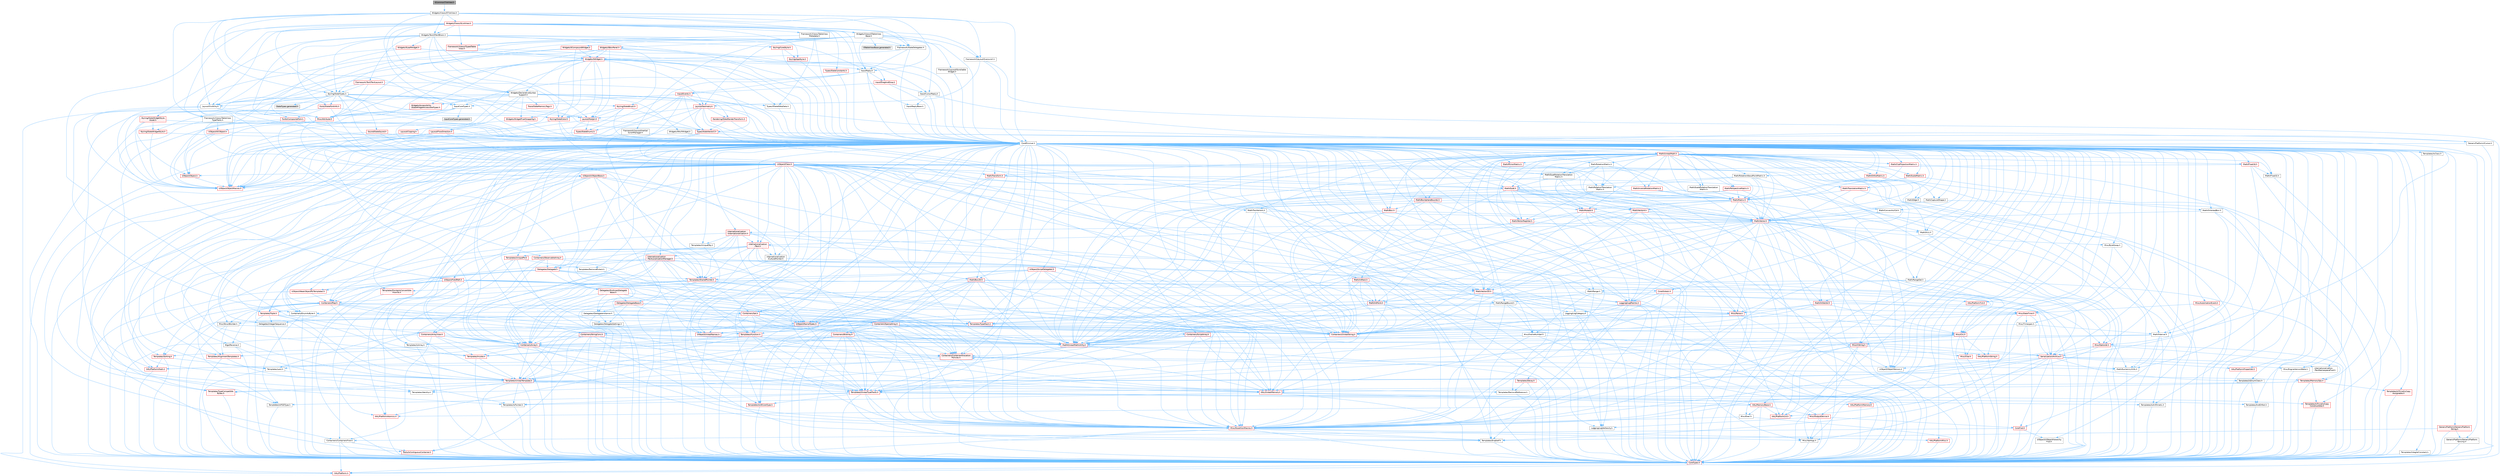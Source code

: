 digraph "SCommonTileView.h"
{
 // INTERACTIVE_SVG=YES
 // LATEX_PDF_SIZE
  bgcolor="transparent";
  edge [fontname=Helvetica,fontsize=10,labelfontname=Helvetica,labelfontsize=10];
  node [fontname=Helvetica,fontsize=10,shape=box,height=0.2,width=0.4];
  Node1 [id="Node000001",label="SCommonTileView.h",height=0.2,width=0.4,color="gray40", fillcolor="grey60", style="filled", fontcolor="black",tooltip=" "];
  Node1 -> Node2 [id="edge1_Node000001_Node000002",color="steelblue1",style="solid",tooltip=" "];
  Node2 [id="Node000002",label="Widgets/Views/STileView.h",height=0.2,width=0.4,color="grey40", fillcolor="white", style="filled",URL="$da/dd5/STileView_8h.html",tooltip=" "];
  Node2 -> Node3 [id="edge2_Node000002_Node000003",color="steelblue1",style="solid",tooltip=" "];
  Node3 [id="Node000003",label="CoreMinimal.h",height=0.2,width=0.4,color="grey40", fillcolor="white", style="filled",URL="$d7/d67/CoreMinimal_8h.html",tooltip=" "];
  Node3 -> Node4 [id="edge3_Node000003_Node000004",color="steelblue1",style="solid",tooltip=" "];
  Node4 [id="Node000004",label="CoreTypes.h",height=0.2,width=0.4,color="red", fillcolor="#FFF0F0", style="filled",URL="$dc/dec/CoreTypes_8h.html",tooltip=" "];
  Node4 -> Node5 [id="edge4_Node000004_Node000005",color="steelblue1",style="solid",tooltip=" "];
  Node5 [id="Node000005",label="HAL/Platform.h",height=0.2,width=0.4,color="red", fillcolor="#FFF0F0", style="filled",URL="$d9/dd0/Platform_8h.html",tooltip=" "];
  Node3 -> Node18 [id="edge5_Node000003_Node000018",color="steelblue1",style="solid",tooltip=" "];
  Node18 [id="Node000018",label="CoreFwd.h",height=0.2,width=0.4,color="red", fillcolor="#FFF0F0", style="filled",URL="$d1/d1e/CoreFwd_8h.html",tooltip=" "];
  Node18 -> Node4 [id="edge6_Node000018_Node000004",color="steelblue1",style="solid",tooltip=" "];
  Node18 -> Node19 [id="edge7_Node000018_Node000019",color="steelblue1",style="solid",tooltip=" "];
  Node19 [id="Node000019",label="Containers/ContainersFwd.h",height=0.2,width=0.4,color="grey40", fillcolor="white", style="filled",URL="$d4/d0a/ContainersFwd_8h.html",tooltip=" "];
  Node19 -> Node5 [id="edge8_Node000019_Node000005",color="steelblue1",style="solid",tooltip=" "];
  Node19 -> Node4 [id="edge9_Node000019_Node000004",color="steelblue1",style="solid",tooltip=" "];
  Node19 -> Node20 [id="edge10_Node000019_Node000020",color="steelblue1",style="solid",tooltip=" "];
  Node20 [id="Node000020",label="Traits/IsContiguousContainer.h",height=0.2,width=0.4,color="red", fillcolor="#FFF0F0", style="filled",URL="$d5/d3c/IsContiguousContainer_8h.html",tooltip=" "];
  Node20 -> Node4 [id="edge11_Node000020_Node000004",color="steelblue1",style="solid",tooltip=" "];
  Node18 -> Node24 [id="edge12_Node000018_Node000024",color="steelblue1",style="solid",tooltip=" "];
  Node24 [id="Node000024",label="UObject/UObjectHierarchy\lFwd.h",height=0.2,width=0.4,color="grey40", fillcolor="white", style="filled",URL="$d3/d13/UObjectHierarchyFwd_8h.html",tooltip=" "];
  Node3 -> Node24 [id="edge13_Node000003_Node000024",color="steelblue1",style="solid",tooltip=" "];
  Node3 -> Node19 [id="edge14_Node000003_Node000019",color="steelblue1",style="solid",tooltip=" "];
  Node3 -> Node25 [id="edge15_Node000003_Node000025",color="steelblue1",style="solid",tooltip=" "];
  Node25 [id="Node000025",label="Misc/VarArgs.h",height=0.2,width=0.4,color="grey40", fillcolor="white", style="filled",URL="$d5/d6f/VarArgs_8h.html",tooltip=" "];
  Node25 -> Node4 [id="edge16_Node000025_Node000004",color="steelblue1",style="solid",tooltip=" "];
  Node3 -> Node26 [id="edge17_Node000003_Node000026",color="steelblue1",style="solid",tooltip=" "];
  Node26 [id="Node000026",label="Logging/LogVerbosity.h",height=0.2,width=0.4,color="grey40", fillcolor="white", style="filled",URL="$d2/d8f/LogVerbosity_8h.html",tooltip=" "];
  Node26 -> Node4 [id="edge18_Node000026_Node000004",color="steelblue1",style="solid",tooltip=" "];
  Node3 -> Node27 [id="edge19_Node000003_Node000027",color="steelblue1",style="solid",tooltip=" "];
  Node27 [id="Node000027",label="Misc/OutputDevice.h",height=0.2,width=0.4,color="red", fillcolor="#FFF0F0", style="filled",URL="$d7/d32/OutputDevice_8h.html",tooltip=" "];
  Node27 -> Node18 [id="edge20_Node000027_Node000018",color="steelblue1",style="solid",tooltip=" "];
  Node27 -> Node4 [id="edge21_Node000027_Node000004",color="steelblue1",style="solid",tooltip=" "];
  Node27 -> Node26 [id="edge22_Node000027_Node000026",color="steelblue1",style="solid",tooltip=" "];
  Node27 -> Node25 [id="edge23_Node000027_Node000025",color="steelblue1",style="solid",tooltip=" "];
  Node3 -> Node33 [id="edge24_Node000003_Node000033",color="steelblue1",style="solid",tooltip=" "];
  Node33 [id="Node000033",label="HAL/PlatformCrt.h",height=0.2,width=0.4,color="red", fillcolor="#FFF0F0", style="filled",URL="$d8/d75/PlatformCrt_8h.html",tooltip=" "];
  Node3 -> Node43 [id="edge25_Node000003_Node000043",color="steelblue1",style="solid",tooltip=" "];
  Node43 [id="Node000043",label="HAL/PlatformMisc.h",height=0.2,width=0.4,color="red", fillcolor="#FFF0F0", style="filled",URL="$d0/df5/PlatformMisc_8h.html",tooltip=" "];
  Node43 -> Node4 [id="edge26_Node000043_Node000004",color="steelblue1",style="solid",tooltip=" "];
  Node3 -> Node62 [id="edge27_Node000003_Node000062",color="steelblue1",style="solid",tooltip=" "];
  Node62 [id="Node000062",label="Misc/AssertionMacros.h",height=0.2,width=0.4,color="red", fillcolor="#FFF0F0", style="filled",URL="$d0/dfa/AssertionMacros_8h.html",tooltip=" "];
  Node62 -> Node4 [id="edge28_Node000062_Node000004",color="steelblue1",style="solid",tooltip=" "];
  Node62 -> Node5 [id="edge29_Node000062_Node000005",color="steelblue1",style="solid",tooltip=" "];
  Node62 -> Node43 [id="edge30_Node000062_Node000043",color="steelblue1",style="solid",tooltip=" "];
  Node62 -> Node63 [id="edge31_Node000062_Node000063",color="steelblue1",style="solid",tooltip=" "];
  Node63 [id="Node000063",label="Templates/EnableIf.h",height=0.2,width=0.4,color="grey40", fillcolor="white", style="filled",URL="$d7/d60/EnableIf_8h.html",tooltip=" "];
  Node63 -> Node4 [id="edge32_Node000063_Node000004",color="steelblue1",style="solid",tooltip=" "];
  Node62 -> Node25 [id="edge33_Node000062_Node000025",color="steelblue1",style="solid",tooltip=" "];
  Node3 -> Node71 [id="edge34_Node000003_Node000071",color="steelblue1",style="solid",tooltip=" "];
  Node71 [id="Node000071",label="Templates/IsPointer.h",height=0.2,width=0.4,color="grey40", fillcolor="white", style="filled",URL="$d7/d05/IsPointer_8h.html",tooltip=" "];
  Node71 -> Node4 [id="edge35_Node000071_Node000004",color="steelblue1",style="solid",tooltip=" "];
  Node3 -> Node72 [id="edge36_Node000003_Node000072",color="steelblue1",style="solid",tooltip=" "];
  Node72 [id="Node000072",label="HAL/PlatformMemory.h",height=0.2,width=0.4,color="red", fillcolor="#FFF0F0", style="filled",URL="$de/d68/PlatformMemory_8h.html",tooltip=" "];
  Node72 -> Node4 [id="edge37_Node000072_Node000004",color="steelblue1",style="solid",tooltip=" "];
  Node3 -> Node55 [id="edge38_Node000003_Node000055",color="steelblue1",style="solid",tooltip=" "];
  Node55 [id="Node000055",label="HAL/PlatformAtomics.h",height=0.2,width=0.4,color="red", fillcolor="#FFF0F0", style="filled",URL="$d3/d36/PlatformAtomics_8h.html",tooltip=" "];
  Node55 -> Node4 [id="edge39_Node000055_Node000004",color="steelblue1",style="solid",tooltip=" "];
  Node3 -> Node77 [id="edge40_Node000003_Node000077",color="steelblue1",style="solid",tooltip=" "];
  Node77 [id="Node000077",label="Misc/Exec.h",height=0.2,width=0.4,color="grey40", fillcolor="white", style="filled",URL="$de/ddb/Exec_8h.html",tooltip=" "];
  Node77 -> Node4 [id="edge41_Node000077_Node000004",color="steelblue1",style="solid",tooltip=" "];
  Node77 -> Node62 [id="edge42_Node000077_Node000062",color="steelblue1",style="solid",tooltip=" "];
  Node3 -> Node78 [id="edge43_Node000003_Node000078",color="steelblue1",style="solid",tooltip=" "];
  Node78 [id="Node000078",label="HAL/MemoryBase.h",height=0.2,width=0.4,color="red", fillcolor="#FFF0F0", style="filled",URL="$d6/d9f/MemoryBase_8h.html",tooltip=" "];
  Node78 -> Node4 [id="edge44_Node000078_Node000004",color="steelblue1",style="solid",tooltip=" "];
  Node78 -> Node55 [id="edge45_Node000078_Node000055",color="steelblue1",style="solid",tooltip=" "];
  Node78 -> Node33 [id="edge46_Node000078_Node000033",color="steelblue1",style="solid",tooltip=" "];
  Node78 -> Node77 [id="edge47_Node000078_Node000077",color="steelblue1",style="solid",tooltip=" "];
  Node78 -> Node27 [id="edge48_Node000078_Node000027",color="steelblue1",style="solid",tooltip=" "];
  Node3 -> Node88 [id="edge49_Node000003_Node000088",color="steelblue1",style="solid",tooltip=" "];
  Node88 [id="Node000088",label="HAL/UnrealMemory.h",height=0.2,width=0.4,color="red", fillcolor="#FFF0F0", style="filled",URL="$d9/d96/UnrealMemory_8h.html",tooltip=" "];
  Node88 -> Node4 [id="edge50_Node000088_Node000004",color="steelblue1",style="solid",tooltip=" "];
  Node88 -> Node78 [id="edge51_Node000088_Node000078",color="steelblue1",style="solid",tooltip=" "];
  Node88 -> Node72 [id="edge52_Node000088_Node000072",color="steelblue1",style="solid",tooltip=" "];
  Node88 -> Node71 [id="edge53_Node000088_Node000071",color="steelblue1",style="solid",tooltip=" "];
  Node3 -> Node90 [id="edge54_Node000003_Node000090",color="steelblue1",style="solid",tooltip=" "];
  Node90 [id="Node000090",label="Templates/IsArithmetic.h",height=0.2,width=0.4,color="grey40", fillcolor="white", style="filled",URL="$d2/d5d/IsArithmetic_8h.html",tooltip=" "];
  Node90 -> Node4 [id="edge55_Node000090_Node000004",color="steelblue1",style="solid",tooltip=" "];
  Node3 -> Node84 [id="edge56_Node000003_Node000084",color="steelblue1",style="solid",tooltip=" "];
  Node84 [id="Node000084",label="Templates/AndOrNot.h",height=0.2,width=0.4,color="grey40", fillcolor="white", style="filled",URL="$db/d0a/AndOrNot_8h.html",tooltip=" "];
  Node84 -> Node4 [id="edge57_Node000084_Node000004",color="steelblue1",style="solid",tooltip=" "];
  Node3 -> Node91 [id="edge58_Node000003_Node000091",color="steelblue1",style="solid",tooltip=" "];
  Node91 [id="Node000091",label="Templates/IsPODType.h",height=0.2,width=0.4,color="grey40", fillcolor="white", style="filled",URL="$d7/db1/IsPODType_8h.html",tooltip=" "];
  Node91 -> Node4 [id="edge59_Node000091_Node000004",color="steelblue1",style="solid",tooltip=" "];
  Node3 -> Node92 [id="edge60_Node000003_Node000092",color="steelblue1",style="solid",tooltip=" "];
  Node92 [id="Node000092",label="Templates/IsUECoreType.h",height=0.2,width=0.4,color="red", fillcolor="#FFF0F0", style="filled",URL="$d1/db8/IsUECoreType_8h.html",tooltip=" "];
  Node92 -> Node4 [id="edge61_Node000092_Node000004",color="steelblue1",style="solid",tooltip=" "];
  Node3 -> Node85 [id="edge62_Node000003_Node000085",color="steelblue1",style="solid",tooltip=" "];
  Node85 [id="Node000085",label="Templates/IsTriviallyCopy\lConstructible.h",height=0.2,width=0.4,color="red", fillcolor="#FFF0F0", style="filled",URL="$d3/d78/IsTriviallyCopyConstructible_8h.html",tooltip=" "];
  Node85 -> Node4 [id="edge63_Node000085_Node000004",color="steelblue1",style="solid",tooltip=" "];
  Node3 -> Node93 [id="edge64_Node000003_Node000093",color="steelblue1",style="solid",tooltip=" "];
  Node93 [id="Node000093",label="Templates/UnrealTypeTraits.h",height=0.2,width=0.4,color="red", fillcolor="#FFF0F0", style="filled",URL="$d2/d2d/UnrealTypeTraits_8h.html",tooltip=" "];
  Node93 -> Node4 [id="edge65_Node000093_Node000004",color="steelblue1",style="solid",tooltip=" "];
  Node93 -> Node71 [id="edge66_Node000093_Node000071",color="steelblue1",style="solid",tooltip=" "];
  Node93 -> Node62 [id="edge67_Node000093_Node000062",color="steelblue1",style="solid",tooltip=" "];
  Node93 -> Node84 [id="edge68_Node000093_Node000084",color="steelblue1",style="solid",tooltip=" "];
  Node93 -> Node63 [id="edge69_Node000093_Node000063",color="steelblue1",style="solid",tooltip=" "];
  Node93 -> Node90 [id="edge70_Node000093_Node000090",color="steelblue1",style="solid",tooltip=" "];
  Node93 -> Node91 [id="edge71_Node000093_Node000091",color="steelblue1",style="solid",tooltip=" "];
  Node93 -> Node92 [id="edge72_Node000093_Node000092",color="steelblue1",style="solid",tooltip=" "];
  Node93 -> Node85 [id="edge73_Node000093_Node000085",color="steelblue1",style="solid",tooltip=" "];
  Node3 -> Node63 [id="edge74_Node000003_Node000063",color="steelblue1",style="solid",tooltip=" "];
  Node3 -> Node95 [id="edge75_Node000003_Node000095",color="steelblue1",style="solid",tooltip=" "];
  Node95 [id="Node000095",label="Templates/RemoveReference.h",height=0.2,width=0.4,color="grey40", fillcolor="white", style="filled",URL="$da/dbe/RemoveReference_8h.html",tooltip=" "];
  Node95 -> Node4 [id="edge76_Node000095_Node000004",color="steelblue1",style="solid",tooltip=" "];
  Node3 -> Node96 [id="edge77_Node000003_Node000096",color="steelblue1",style="solid",tooltip=" "];
  Node96 [id="Node000096",label="Templates/IntegralConstant.h",height=0.2,width=0.4,color="grey40", fillcolor="white", style="filled",URL="$db/d1b/IntegralConstant_8h.html",tooltip=" "];
  Node96 -> Node4 [id="edge78_Node000096_Node000004",color="steelblue1",style="solid",tooltip=" "];
  Node3 -> Node97 [id="edge79_Node000003_Node000097",color="steelblue1",style="solid",tooltip=" "];
  Node97 [id="Node000097",label="Templates/IsClass.h",height=0.2,width=0.4,color="grey40", fillcolor="white", style="filled",URL="$db/dcb/IsClass_8h.html",tooltip=" "];
  Node97 -> Node4 [id="edge80_Node000097_Node000004",color="steelblue1",style="solid",tooltip=" "];
  Node3 -> Node98 [id="edge81_Node000003_Node000098",color="steelblue1",style="solid",tooltip=" "];
  Node98 [id="Node000098",label="Templates/TypeCompatible\lBytes.h",height=0.2,width=0.4,color="red", fillcolor="#FFF0F0", style="filled",URL="$df/d0a/TypeCompatibleBytes_8h.html",tooltip=" "];
  Node98 -> Node4 [id="edge82_Node000098_Node000004",color="steelblue1",style="solid",tooltip=" "];
  Node3 -> Node20 [id="edge83_Node000003_Node000020",color="steelblue1",style="solid",tooltip=" "];
  Node3 -> Node99 [id="edge84_Node000003_Node000099",color="steelblue1",style="solid",tooltip=" "];
  Node99 [id="Node000099",label="Templates/UnrealTemplate.h",height=0.2,width=0.4,color="red", fillcolor="#FFF0F0", style="filled",URL="$d4/d24/UnrealTemplate_8h.html",tooltip=" "];
  Node99 -> Node4 [id="edge85_Node000099_Node000004",color="steelblue1",style="solid",tooltip=" "];
  Node99 -> Node71 [id="edge86_Node000099_Node000071",color="steelblue1",style="solid",tooltip=" "];
  Node99 -> Node88 [id="edge87_Node000099_Node000088",color="steelblue1",style="solid",tooltip=" "];
  Node99 -> Node93 [id="edge88_Node000099_Node000093",color="steelblue1",style="solid",tooltip=" "];
  Node99 -> Node95 [id="edge89_Node000099_Node000095",color="steelblue1",style="solid",tooltip=" "];
  Node99 -> Node98 [id="edge90_Node000099_Node000098",color="steelblue1",style="solid",tooltip=" "];
  Node99 -> Node66 [id="edge91_Node000099_Node000066",color="steelblue1",style="solid",tooltip=" "];
  Node66 [id="Node000066",label="Templates/Identity.h",height=0.2,width=0.4,color="grey40", fillcolor="white", style="filled",URL="$d0/dd5/Identity_8h.html",tooltip=" "];
  Node99 -> Node20 [id="edge92_Node000099_Node000020",color="steelblue1",style="solid",tooltip=" "];
  Node3 -> Node48 [id="edge93_Node000003_Node000048",color="steelblue1",style="solid",tooltip=" "];
  Node48 [id="Node000048",label="Math/NumericLimits.h",height=0.2,width=0.4,color="grey40", fillcolor="white", style="filled",URL="$df/d1b/NumericLimits_8h.html",tooltip=" "];
  Node48 -> Node4 [id="edge94_Node000048_Node000004",color="steelblue1",style="solid",tooltip=" "];
  Node3 -> Node103 [id="edge95_Node000003_Node000103",color="steelblue1",style="solid",tooltip=" "];
  Node103 [id="Node000103",label="HAL/PlatformMath.h",height=0.2,width=0.4,color="red", fillcolor="#FFF0F0", style="filled",URL="$dc/d53/PlatformMath_8h.html",tooltip=" "];
  Node103 -> Node4 [id="edge96_Node000103_Node000004",color="steelblue1",style="solid",tooltip=" "];
  Node3 -> Node86 [id="edge97_Node000003_Node000086",color="steelblue1",style="solid",tooltip=" "];
  Node86 [id="Node000086",label="Templates/IsTriviallyCopy\lAssignable.h",height=0.2,width=0.4,color="red", fillcolor="#FFF0F0", style="filled",URL="$d2/df2/IsTriviallyCopyAssignable_8h.html",tooltip=" "];
  Node86 -> Node4 [id="edge98_Node000086_Node000004",color="steelblue1",style="solid",tooltip=" "];
  Node3 -> Node111 [id="edge99_Node000003_Node000111",color="steelblue1",style="solid",tooltip=" "];
  Node111 [id="Node000111",label="Templates/MemoryOps.h",height=0.2,width=0.4,color="red", fillcolor="#FFF0F0", style="filled",URL="$db/dea/MemoryOps_8h.html",tooltip=" "];
  Node111 -> Node4 [id="edge100_Node000111_Node000004",color="steelblue1",style="solid",tooltip=" "];
  Node111 -> Node88 [id="edge101_Node000111_Node000088",color="steelblue1",style="solid",tooltip=" "];
  Node111 -> Node86 [id="edge102_Node000111_Node000086",color="steelblue1",style="solid",tooltip=" "];
  Node111 -> Node85 [id="edge103_Node000111_Node000085",color="steelblue1",style="solid",tooltip=" "];
  Node111 -> Node93 [id="edge104_Node000111_Node000093",color="steelblue1",style="solid",tooltip=" "];
  Node3 -> Node112 [id="edge105_Node000003_Node000112",color="steelblue1",style="solid",tooltip=" "];
  Node112 [id="Node000112",label="Containers/ContainerAllocation\lPolicies.h",height=0.2,width=0.4,color="red", fillcolor="#FFF0F0", style="filled",URL="$d7/dff/ContainerAllocationPolicies_8h.html",tooltip=" "];
  Node112 -> Node4 [id="edge106_Node000112_Node000004",color="steelblue1",style="solid",tooltip=" "];
  Node112 -> Node112 [id="edge107_Node000112_Node000112",color="steelblue1",style="solid",tooltip=" "];
  Node112 -> Node103 [id="edge108_Node000112_Node000103",color="steelblue1",style="solid",tooltip=" "];
  Node112 -> Node88 [id="edge109_Node000112_Node000088",color="steelblue1",style="solid",tooltip=" "];
  Node112 -> Node48 [id="edge110_Node000112_Node000048",color="steelblue1",style="solid",tooltip=" "];
  Node112 -> Node62 [id="edge111_Node000112_Node000062",color="steelblue1",style="solid",tooltip=" "];
  Node112 -> Node111 [id="edge112_Node000112_Node000111",color="steelblue1",style="solid",tooltip=" "];
  Node112 -> Node98 [id="edge113_Node000112_Node000098",color="steelblue1",style="solid",tooltip=" "];
  Node3 -> Node115 [id="edge114_Node000003_Node000115",color="steelblue1",style="solid",tooltip=" "];
  Node115 [id="Node000115",label="Templates/IsEnumClass.h",height=0.2,width=0.4,color="grey40", fillcolor="white", style="filled",URL="$d7/d15/IsEnumClass_8h.html",tooltip=" "];
  Node115 -> Node4 [id="edge115_Node000115_Node000004",color="steelblue1",style="solid",tooltip=" "];
  Node115 -> Node84 [id="edge116_Node000115_Node000084",color="steelblue1",style="solid",tooltip=" "];
  Node3 -> Node116 [id="edge117_Node000003_Node000116",color="steelblue1",style="solid",tooltip=" "];
  Node116 [id="Node000116",label="HAL/PlatformProperties.h",height=0.2,width=0.4,color="red", fillcolor="#FFF0F0", style="filled",URL="$d9/db0/PlatformProperties_8h.html",tooltip=" "];
  Node116 -> Node4 [id="edge118_Node000116_Node000004",color="steelblue1",style="solid",tooltip=" "];
  Node3 -> Node119 [id="edge119_Node000003_Node000119",color="steelblue1",style="solid",tooltip=" "];
  Node119 [id="Node000119",label="Misc/EngineVersionBase.h",height=0.2,width=0.4,color="grey40", fillcolor="white", style="filled",URL="$d5/d2b/EngineVersionBase_8h.html",tooltip=" "];
  Node119 -> Node4 [id="edge120_Node000119_Node000004",color="steelblue1",style="solid",tooltip=" "];
  Node3 -> Node120 [id="edge121_Node000003_Node000120",color="steelblue1",style="solid",tooltip=" "];
  Node120 [id="Node000120",label="Internationalization\l/TextNamespaceFwd.h",height=0.2,width=0.4,color="grey40", fillcolor="white", style="filled",URL="$d8/d97/TextNamespaceFwd_8h.html",tooltip=" "];
  Node120 -> Node4 [id="edge122_Node000120_Node000004",color="steelblue1",style="solid",tooltip=" "];
  Node3 -> Node121 [id="edge123_Node000003_Node000121",color="steelblue1",style="solid",tooltip=" "];
  Node121 [id="Node000121",label="Serialization/Archive.h",height=0.2,width=0.4,color="red", fillcolor="#FFF0F0", style="filled",URL="$d7/d3b/Archive_8h.html",tooltip=" "];
  Node121 -> Node18 [id="edge124_Node000121_Node000018",color="steelblue1",style="solid",tooltip=" "];
  Node121 -> Node4 [id="edge125_Node000121_Node000004",color="steelblue1",style="solid",tooltip=" "];
  Node121 -> Node116 [id="edge126_Node000121_Node000116",color="steelblue1",style="solid",tooltip=" "];
  Node121 -> Node120 [id="edge127_Node000121_Node000120",color="steelblue1",style="solid",tooltip=" "];
  Node121 -> Node62 [id="edge128_Node000121_Node000062",color="steelblue1",style="solid",tooltip=" "];
  Node121 -> Node119 [id="edge129_Node000121_Node000119",color="steelblue1",style="solid",tooltip=" "];
  Node121 -> Node25 [id="edge130_Node000121_Node000025",color="steelblue1",style="solid",tooltip=" "];
  Node121 -> Node63 [id="edge131_Node000121_Node000063",color="steelblue1",style="solid",tooltip=" "];
  Node121 -> Node115 [id="edge132_Node000121_Node000115",color="steelblue1",style="solid",tooltip=" "];
  Node121 -> Node99 [id="edge133_Node000121_Node000099",color="steelblue1",style="solid",tooltip=" "];
  Node121 -> Node124 [id="edge134_Node000121_Node000124",color="steelblue1",style="solid",tooltip=" "];
  Node124 [id="Node000124",label="UObject/ObjectVersion.h",height=0.2,width=0.4,color="grey40", fillcolor="white", style="filled",URL="$da/d63/ObjectVersion_8h.html",tooltip=" "];
  Node124 -> Node4 [id="edge135_Node000124_Node000004",color="steelblue1",style="solid",tooltip=" "];
  Node3 -> Node125 [id="edge136_Node000003_Node000125",color="steelblue1",style="solid",tooltip=" "];
  Node125 [id="Node000125",label="Templates/Less.h",height=0.2,width=0.4,color="grey40", fillcolor="white", style="filled",URL="$de/dc8/Less_8h.html",tooltip=" "];
  Node125 -> Node4 [id="edge137_Node000125_Node000004",color="steelblue1",style="solid",tooltip=" "];
  Node125 -> Node99 [id="edge138_Node000125_Node000099",color="steelblue1",style="solid",tooltip=" "];
  Node3 -> Node126 [id="edge139_Node000003_Node000126",color="steelblue1",style="solid",tooltip=" "];
  Node126 [id="Node000126",label="Templates/Sorting.h",height=0.2,width=0.4,color="red", fillcolor="#FFF0F0", style="filled",URL="$d3/d9e/Sorting_8h.html",tooltip=" "];
  Node126 -> Node4 [id="edge140_Node000126_Node000004",color="steelblue1",style="solid",tooltip=" "];
  Node126 -> Node103 [id="edge141_Node000126_Node000103",color="steelblue1",style="solid",tooltip=" "];
  Node126 -> Node125 [id="edge142_Node000126_Node000125",color="steelblue1",style="solid",tooltip=" "];
  Node3 -> Node137 [id="edge143_Node000003_Node000137",color="steelblue1",style="solid",tooltip=" "];
  Node137 [id="Node000137",label="Misc/Char.h",height=0.2,width=0.4,color="red", fillcolor="#FFF0F0", style="filled",URL="$d0/d58/Char_8h.html",tooltip=" "];
  Node137 -> Node4 [id="edge144_Node000137_Node000004",color="steelblue1",style="solid",tooltip=" "];
  Node3 -> Node140 [id="edge145_Node000003_Node000140",color="steelblue1",style="solid",tooltip=" "];
  Node140 [id="Node000140",label="GenericPlatform/GenericPlatform\lStricmp.h",height=0.2,width=0.4,color="grey40", fillcolor="white", style="filled",URL="$d2/d86/GenericPlatformStricmp_8h.html",tooltip=" "];
  Node140 -> Node4 [id="edge146_Node000140_Node000004",color="steelblue1",style="solid",tooltip=" "];
  Node3 -> Node141 [id="edge147_Node000003_Node000141",color="steelblue1",style="solid",tooltip=" "];
  Node141 [id="Node000141",label="GenericPlatform/GenericPlatform\lString.h",height=0.2,width=0.4,color="red", fillcolor="#FFF0F0", style="filled",URL="$dd/d20/GenericPlatformString_8h.html",tooltip=" "];
  Node141 -> Node4 [id="edge148_Node000141_Node000004",color="steelblue1",style="solid",tooltip=" "];
  Node141 -> Node140 [id="edge149_Node000141_Node000140",color="steelblue1",style="solid",tooltip=" "];
  Node141 -> Node63 [id="edge150_Node000141_Node000063",color="steelblue1",style="solid",tooltip=" "];
  Node3 -> Node74 [id="edge151_Node000003_Node000074",color="steelblue1",style="solid",tooltip=" "];
  Node74 [id="Node000074",label="HAL/PlatformString.h",height=0.2,width=0.4,color="red", fillcolor="#FFF0F0", style="filled",URL="$db/db5/PlatformString_8h.html",tooltip=" "];
  Node74 -> Node4 [id="edge152_Node000074_Node000004",color="steelblue1",style="solid",tooltip=" "];
  Node3 -> Node144 [id="edge153_Node000003_Node000144",color="steelblue1",style="solid",tooltip=" "];
  Node144 [id="Node000144",label="Misc/CString.h",height=0.2,width=0.4,color="red", fillcolor="#FFF0F0", style="filled",URL="$d2/d49/CString_8h.html",tooltip=" "];
  Node144 -> Node4 [id="edge154_Node000144_Node000004",color="steelblue1",style="solid",tooltip=" "];
  Node144 -> Node33 [id="edge155_Node000144_Node000033",color="steelblue1",style="solid",tooltip=" "];
  Node144 -> Node74 [id="edge156_Node000144_Node000074",color="steelblue1",style="solid",tooltip=" "];
  Node144 -> Node62 [id="edge157_Node000144_Node000062",color="steelblue1",style="solid",tooltip=" "];
  Node144 -> Node137 [id="edge158_Node000144_Node000137",color="steelblue1",style="solid",tooltip=" "];
  Node144 -> Node25 [id="edge159_Node000144_Node000025",color="steelblue1",style="solid",tooltip=" "];
  Node3 -> Node145 [id="edge160_Node000003_Node000145",color="steelblue1",style="solid",tooltip=" "];
  Node145 [id="Node000145",label="Misc/Crc.h",height=0.2,width=0.4,color="red", fillcolor="#FFF0F0", style="filled",URL="$d4/dd2/Crc_8h.html",tooltip=" "];
  Node145 -> Node4 [id="edge161_Node000145_Node000004",color="steelblue1",style="solid",tooltip=" "];
  Node145 -> Node74 [id="edge162_Node000145_Node000074",color="steelblue1",style="solid",tooltip=" "];
  Node145 -> Node62 [id="edge163_Node000145_Node000062",color="steelblue1",style="solid",tooltip=" "];
  Node145 -> Node144 [id="edge164_Node000145_Node000144",color="steelblue1",style="solid",tooltip=" "];
  Node145 -> Node137 [id="edge165_Node000145_Node000137",color="steelblue1",style="solid",tooltip=" "];
  Node145 -> Node93 [id="edge166_Node000145_Node000093",color="steelblue1",style="solid",tooltip=" "];
  Node3 -> Node136 [id="edge167_Node000003_Node000136",color="steelblue1",style="solid",tooltip=" "];
  Node136 [id="Node000136",label="Math/UnrealMathUtility.h",height=0.2,width=0.4,color="red", fillcolor="#FFF0F0", style="filled",URL="$db/db8/UnrealMathUtility_8h.html",tooltip=" "];
  Node136 -> Node4 [id="edge168_Node000136_Node000004",color="steelblue1",style="solid",tooltip=" "];
  Node136 -> Node62 [id="edge169_Node000136_Node000062",color="steelblue1",style="solid",tooltip=" "];
  Node136 -> Node103 [id="edge170_Node000136_Node000103",color="steelblue1",style="solid",tooltip=" "];
  Node136 -> Node66 [id="edge171_Node000136_Node000066",color="steelblue1",style="solid",tooltip=" "];
  Node3 -> Node146 [id="edge172_Node000003_Node000146",color="steelblue1",style="solid",tooltip=" "];
  Node146 [id="Node000146",label="Containers/UnrealString.h",height=0.2,width=0.4,color="red", fillcolor="#FFF0F0", style="filled",URL="$d5/dba/UnrealString_8h.html",tooltip=" "];
  Node3 -> Node150 [id="edge173_Node000003_Node000150",color="steelblue1",style="solid",tooltip=" "];
  Node150 [id="Node000150",label="Containers/Array.h",height=0.2,width=0.4,color="red", fillcolor="#FFF0F0", style="filled",URL="$df/dd0/Array_8h.html",tooltip=" "];
  Node150 -> Node4 [id="edge174_Node000150_Node000004",color="steelblue1",style="solid",tooltip=" "];
  Node150 -> Node62 [id="edge175_Node000150_Node000062",color="steelblue1",style="solid",tooltip=" "];
  Node150 -> Node88 [id="edge176_Node000150_Node000088",color="steelblue1",style="solid",tooltip=" "];
  Node150 -> Node93 [id="edge177_Node000150_Node000093",color="steelblue1",style="solid",tooltip=" "];
  Node150 -> Node99 [id="edge178_Node000150_Node000099",color="steelblue1",style="solid",tooltip=" "];
  Node150 -> Node112 [id="edge179_Node000150_Node000112",color="steelblue1",style="solid",tooltip=" "];
  Node150 -> Node121 [id="edge180_Node000150_Node000121",color="steelblue1",style="solid",tooltip=" "];
  Node150 -> Node129 [id="edge181_Node000150_Node000129",color="steelblue1",style="solid",tooltip=" "];
  Node129 [id="Node000129",label="Templates/Invoke.h",height=0.2,width=0.4,color="red", fillcolor="#FFF0F0", style="filled",URL="$d7/deb/Invoke_8h.html",tooltip=" "];
  Node129 -> Node4 [id="edge182_Node000129_Node000004",color="steelblue1",style="solid",tooltip=" "];
  Node129 -> Node99 [id="edge183_Node000129_Node000099",color="steelblue1",style="solid",tooltip=" "];
  Node150 -> Node125 [id="edge184_Node000150_Node000125",color="steelblue1",style="solid",tooltip=" "];
  Node150 -> Node126 [id="edge185_Node000150_Node000126",color="steelblue1",style="solid",tooltip=" "];
  Node150 -> Node173 [id="edge186_Node000150_Node000173",color="steelblue1",style="solid",tooltip=" "];
  Node173 [id="Node000173",label="Templates/AlignmentTemplates.h",height=0.2,width=0.4,color="red", fillcolor="#FFF0F0", style="filled",URL="$dd/d32/AlignmentTemplates_8h.html",tooltip=" "];
  Node173 -> Node4 [id="edge187_Node000173_Node000004",color="steelblue1",style="solid",tooltip=" "];
  Node173 -> Node71 [id="edge188_Node000173_Node000071",color="steelblue1",style="solid",tooltip=" "];
  Node3 -> Node174 [id="edge189_Node000003_Node000174",color="steelblue1",style="solid",tooltip=" "];
  Node174 [id="Node000174",label="Misc/FrameNumber.h",height=0.2,width=0.4,color="grey40", fillcolor="white", style="filled",URL="$dd/dbd/FrameNumber_8h.html",tooltip=" "];
  Node174 -> Node4 [id="edge190_Node000174_Node000004",color="steelblue1",style="solid",tooltip=" "];
  Node174 -> Node48 [id="edge191_Node000174_Node000048",color="steelblue1",style="solid",tooltip=" "];
  Node174 -> Node136 [id="edge192_Node000174_Node000136",color="steelblue1",style="solid",tooltip=" "];
  Node174 -> Node63 [id="edge193_Node000174_Node000063",color="steelblue1",style="solid",tooltip=" "];
  Node174 -> Node93 [id="edge194_Node000174_Node000093",color="steelblue1",style="solid",tooltip=" "];
  Node3 -> Node175 [id="edge195_Node000003_Node000175",color="steelblue1",style="solid",tooltip=" "];
  Node175 [id="Node000175",label="Misc/Timespan.h",height=0.2,width=0.4,color="grey40", fillcolor="white", style="filled",URL="$da/dd9/Timespan_8h.html",tooltip=" "];
  Node175 -> Node4 [id="edge196_Node000175_Node000004",color="steelblue1",style="solid",tooltip=" "];
  Node175 -> Node176 [id="edge197_Node000175_Node000176",color="steelblue1",style="solid",tooltip=" "];
  Node176 [id="Node000176",label="Math/Interval.h",height=0.2,width=0.4,color="grey40", fillcolor="white", style="filled",URL="$d1/d55/Interval_8h.html",tooltip=" "];
  Node176 -> Node4 [id="edge198_Node000176_Node000004",color="steelblue1",style="solid",tooltip=" "];
  Node176 -> Node90 [id="edge199_Node000176_Node000090",color="steelblue1",style="solid",tooltip=" "];
  Node176 -> Node93 [id="edge200_Node000176_Node000093",color="steelblue1",style="solid",tooltip=" "];
  Node176 -> Node48 [id="edge201_Node000176_Node000048",color="steelblue1",style="solid",tooltip=" "];
  Node176 -> Node136 [id="edge202_Node000176_Node000136",color="steelblue1",style="solid",tooltip=" "];
  Node175 -> Node136 [id="edge203_Node000175_Node000136",color="steelblue1",style="solid",tooltip=" "];
  Node175 -> Node62 [id="edge204_Node000175_Node000062",color="steelblue1",style="solid",tooltip=" "];
  Node3 -> Node177 [id="edge205_Node000003_Node000177",color="steelblue1",style="solid",tooltip=" "];
  Node177 [id="Node000177",label="Containers/StringConv.h",height=0.2,width=0.4,color="red", fillcolor="#FFF0F0", style="filled",URL="$d3/ddf/StringConv_8h.html",tooltip=" "];
  Node177 -> Node4 [id="edge206_Node000177_Node000004",color="steelblue1",style="solid",tooltip=" "];
  Node177 -> Node62 [id="edge207_Node000177_Node000062",color="steelblue1",style="solid",tooltip=" "];
  Node177 -> Node112 [id="edge208_Node000177_Node000112",color="steelblue1",style="solid",tooltip=" "];
  Node177 -> Node150 [id="edge209_Node000177_Node000150",color="steelblue1",style="solid",tooltip=" "];
  Node177 -> Node144 [id="edge210_Node000177_Node000144",color="steelblue1",style="solid",tooltip=" "];
  Node177 -> Node178 [id="edge211_Node000177_Node000178",color="steelblue1",style="solid",tooltip=" "];
  Node178 [id="Node000178",label="Templates/IsArray.h",height=0.2,width=0.4,color="grey40", fillcolor="white", style="filled",URL="$d8/d8d/IsArray_8h.html",tooltip=" "];
  Node178 -> Node4 [id="edge212_Node000178_Node000004",color="steelblue1",style="solid",tooltip=" "];
  Node177 -> Node99 [id="edge213_Node000177_Node000099",color="steelblue1",style="solid",tooltip=" "];
  Node177 -> Node93 [id="edge214_Node000177_Node000093",color="steelblue1",style="solid",tooltip=" "];
  Node177 -> Node20 [id="edge215_Node000177_Node000020",color="steelblue1",style="solid",tooltip=" "];
  Node3 -> Node179 [id="edge216_Node000003_Node000179",color="steelblue1",style="solid",tooltip=" "];
  Node179 [id="Node000179",label="UObject/UnrealNames.h",height=0.2,width=0.4,color="red", fillcolor="#FFF0F0", style="filled",URL="$d8/db1/UnrealNames_8h.html",tooltip=" "];
  Node179 -> Node4 [id="edge217_Node000179_Node000004",color="steelblue1",style="solid",tooltip=" "];
  Node3 -> Node181 [id="edge218_Node000003_Node000181",color="steelblue1",style="solid",tooltip=" "];
  Node181 [id="Node000181",label="UObject/NameTypes.h",height=0.2,width=0.4,color="red", fillcolor="#FFF0F0", style="filled",URL="$d6/d35/NameTypes_8h.html",tooltip=" "];
  Node181 -> Node4 [id="edge219_Node000181_Node000004",color="steelblue1",style="solid",tooltip=" "];
  Node181 -> Node62 [id="edge220_Node000181_Node000062",color="steelblue1",style="solid",tooltip=" "];
  Node181 -> Node88 [id="edge221_Node000181_Node000088",color="steelblue1",style="solid",tooltip=" "];
  Node181 -> Node93 [id="edge222_Node000181_Node000093",color="steelblue1",style="solid",tooltip=" "];
  Node181 -> Node99 [id="edge223_Node000181_Node000099",color="steelblue1",style="solid",tooltip=" "];
  Node181 -> Node146 [id="edge224_Node000181_Node000146",color="steelblue1",style="solid",tooltip=" "];
  Node181 -> Node177 [id="edge225_Node000181_Node000177",color="steelblue1",style="solid",tooltip=" "];
  Node181 -> Node179 [id="edge226_Node000181_Node000179",color="steelblue1",style="solid",tooltip=" "];
  Node3 -> Node189 [id="edge227_Node000003_Node000189",color="steelblue1",style="solid",tooltip=" "];
  Node189 [id="Node000189",label="Misc/Parse.h",height=0.2,width=0.4,color="red", fillcolor="#FFF0F0", style="filled",URL="$dc/d71/Parse_8h.html",tooltip=" "];
  Node189 -> Node146 [id="edge228_Node000189_Node000146",color="steelblue1",style="solid",tooltip=" "];
  Node189 -> Node4 [id="edge229_Node000189_Node000004",color="steelblue1",style="solid",tooltip=" "];
  Node189 -> Node33 [id="edge230_Node000189_Node000033",color="steelblue1",style="solid",tooltip=" "];
  Node189 -> Node190 [id="edge231_Node000189_Node000190",color="steelblue1",style="solid",tooltip=" "];
  Node190 [id="Node000190",label="Templates/Function.h",height=0.2,width=0.4,color="red", fillcolor="#FFF0F0", style="filled",URL="$df/df5/Function_8h.html",tooltip=" "];
  Node190 -> Node4 [id="edge232_Node000190_Node000004",color="steelblue1",style="solid",tooltip=" "];
  Node190 -> Node62 [id="edge233_Node000190_Node000062",color="steelblue1",style="solid",tooltip=" "];
  Node190 -> Node88 [id="edge234_Node000190_Node000088",color="steelblue1",style="solid",tooltip=" "];
  Node190 -> Node93 [id="edge235_Node000190_Node000093",color="steelblue1",style="solid",tooltip=" "];
  Node190 -> Node129 [id="edge236_Node000190_Node000129",color="steelblue1",style="solid",tooltip=" "];
  Node190 -> Node99 [id="edge237_Node000190_Node000099",color="steelblue1",style="solid",tooltip=" "];
  Node190 -> Node136 [id="edge238_Node000190_Node000136",color="steelblue1",style="solid",tooltip=" "];
  Node3 -> Node173 [id="edge239_Node000003_Node000173",color="steelblue1",style="solid",tooltip=" "];
  Node3 -> Node192 [id="edge240_Node000003_Node000192",color="steelblue1",style="solid",tooltip=" "];
  Node192 [id="Node000192",label="Misc/StructBuilder.h",height=0.2,width=0.4,color="grey40", fillcolor="white", style="filled",URL="$d9/db3/StructBuilder_8h.html",tooltip=" "];
  Node192 -> Node4 [id="edge241_Node000192_Node000004",color="steelblue1",style="solid",tooltip=" "];
  Node192 -> Node136 [id="edge242_Node000192_Node000136",color="steelblue1",style="solid",tooltip=" "];
  Node192 -> Node173 [id="edge243_Node000192_Node000173",color="steelblue1",style="solid",tooltip=" "];
  Node3 -> Node105 [id="edge244_Node000003_Node000105",color="steelblue1",style="solid",tooltip=" "];
  Node105 [id="Node000105",label="Templates/Decay.h",height=0.2,width=0.4,color="red", fillcolor="#FFF0F0", style="filled",URL="$dd/d0f/Decay_8h.html",tooltip=" "];
  Node105 -> Node4 [id="edge245_Node000105_Node000004",color="steelblue1",style="solid",tooltip=" "];
  Node105 -> Node95 [id="edge246_Node000105_Node000095",color="steelblue1",style="solid",tooltip=" "];
  Node3 -> Node193 [id="edge247_Node000003_Node000193",color="steelblue1",style="solid",tooltip=" "];
  Node193 [id="Node000193",label="Templates/PointerIsConvertible\lFromTo.h",height=0.2,width=0.4,color="red", fillcolor="#FFF0F0", style="filled",URL="$d6/d65/PointerIsConvertibleFromTo_8h.html",tooltip=" "];
  Node193 -> Node4 [id="edge248_Node000193_Node000004",color="steelblue1",style="solid",tooltip=" "];
  Node3 -> Node129 [id="edge249_Node000003_Node000129",color="steelblue1",style="solid",tooltip=" "];
  Node3 -> Node190 [id="edge250_Node000003_Node000190",color="steelblue1",style="solid",tooltip=" "];
  Node3 -> Node162 [id="edge251_Node000003_Node000162",color="steelblue1",style="solid",tooltip=" "];
  Node162 [id="Node000162",label="Templates/TypeHash.h",height=0.2,width=0.4,color="red", fillcolor="#FFF0F0", style="filled",URL="$d1/d62/TypeHash_8h.html",tooltip=" "];
  Node162 -> Node4 [id="edge252_Node000162_Node000004",color="steelblue1",style="solid",tooltip=" "];
  Node162 -> Node145 [id="edge253_Node000162_Node000145",color="steelblue1",style="solid",tooltip=" "];
  Node3 -> Node194 [id="edge254_Node000003_Node000194",color="steelblue1",style="solid",tooltip=" "];
  Node194 [id="Node000194",label="Containers/ScriptArray.h",height=0.2,width=0.4,color="red", fillcolor="#FFF0F0", style="filled",URL="$dc/daf/ScriptArray_8h.html",tooltip=" "];
  Node194 -> Node4 [id="edge255_Node000194_Node000004",color="steelblue1",style="solid",tooltip=" "];
  Node194 -> Node62 [id="edge256_Node000194_Node000062",color="steelblue1",style="solid",tooltip=" "];
  Node194 -> Node88 [id="edge257_Node000194_Node000088",color="steelblue1",style="solid",tooltip=" "];
  Node194 -> Node112 [id="edge258_Node000194_Node000112",color="steelblue1",style="solid",tooltip=" "];
  Node194 -> Node150 [id="edge259_Node000194_Node000150",color="steelblue1",style="solid",tooltip=" "];
  Node3 -> Node195 [id="edge260_Node000003_Node000195",color="steelblue1",style="solid",tooltip=" "];
  Node195 [id="Node000195",label="Containers/BitArray.h",height=0.2,width=0.4,color="red", fillcolor="#FFF0F0", style="filled",URL="$d1/de4/BitArray_8h.html",tooltip=" "];
  Node195 -> Node112 [id="edge261_Node000195_Node000112",color="steelblue1",style="solid",tooltip=" "];
  Node195 -> Node4 [id="edge262_Node000195_Node000004",color="steelblue1",style="solid",tooltip=" "];
  Node195 -> Node55 [id="edge263_Node000195_Node000055",color="steelblue1",style="solid",tooltip=" "];
  Node195 -> Node88 [id="edge264_Node000195_Node000088",color="steelblue1",style="solid",tooltip=" "];
  Node195 -> Node136 [id="edge265_Node000195_Node000136",color="steelblue1",style="solid",tooltip=" "];
  Node195 -> Node62 [id="edge266_Node000195_Node000062",color="steelblue1",style="solid",tooltip=" "];
  Node195 -> Node121 [id="edge267_Node000195_Node000121",color="steelblue1",style="solid",tooltip=" "];
  Node195 -> Node63 [id="edge268_Node000195_Node000063",color="steelblue1",style="solid",tooltip=" "];
  Node195 -> Node129 [id="edge269_Node000195_Node000129",color="steelblue1",style="solid",tooltip=" "];
  Node195 -> Node99 [id="edge270_Node000195_Node000099",color="steelblue1",style="solid",tooltip=" "];
  Node195 -> Node93 [id="edge271_Node000195_Node000093",color="steelblue1",style="solid",tooltip=" "];
  Node3 -> Node196 [id="edge272_Node000003_Node000196",color="steelblue1",style="solid",tooltip=" "];
  Node196 [id="Node000196",label="Containers/SparseArray.h",height=0.2,width=0.4,color="red", fillcolor="#FFF0F0", style="filled",URL="$d5/dbf/SparseArray_8h.html",tooltip=" "];
  Node196 -> Node4 [id="edge273_Node000196_Node000004",color="steelblue1",style="solid",tooltip=" "];
  Node196 -> Node62 [id="edge274_Node000196_Node000062",color="steelblue1",style="solid",tooltip=" "];
  Node196 -> Node88 [id="edge275_Node000196_Node000088",color="steelblue1",style="solid",tooltip=" "];
  Node196 -> Node93 [id="edge276_Node000196_Node000093",color="steelblue1",style="solid",tooltip=" "];
  Node196 -> Node99 [id="edge277_Node000196_Node000099",color="steelblue1",style="solid",tooltip=" "];
  Node196 -> Node112 [id="edge278_Node000196_Node000112",color="steelblue1",style="solid",tooltip=" "];
  Node196 -> Node125 [id="edge279_Node000196_Node000125",color="steelblue1",style="solid",tooltip=" "];
  Node196 -> Node150 [id="edge280_Node000196_Node000150",color="steelblue1",style="solid",tooltip=" "];
  Node196 -> Node136 [id="edge281_Node000196_Node000136",color="steelblue1",style="solid",tooltip=" "];
  Node196 -> Node194 [id="edge282_Node000196_Node000194",color="steelblue1",style="solid",tooltip=" "];
  Node196 -> Node195 [id="edge283_Node000196_Node000195",color="steelblue1",style="solid",tooltip=" "];
  Node196 -> Node146 [id="edge284_Node000196_Node000146",color="steelblue1",style="solid",tooltip=" "];
  Node3 -> Node212 [id="edge285_Node000003_Node000212",color="steelblue1",style="solid",tooltip=" "];
  Node212 [id="Node000212",label="Containers/Set.h",height=0.2,width=0.4,color="red", fillcolor="#FFF0F0", style="filled",URL="$d4/d45/Set_8h.html",tooltip=" "];
  Node212 -> Node112 [id="edge286_Node000212_Node000112",color="steelblue1",style="solid",tooltip=" "];
  Node212 -> Node196 [id="edge287_Node000212_Node000196",color="steelblue1",style="solid",tooltip=" "];
  Node212 -> Node19 [id="edge288_Node000212_Node000019",color="steelblue1",style="solid",tooltip=" "];
  Node212 -> Node136 [id="edge289_Node000212_Node000136",color="steelblue1",style="solid",tooltip=" "];
  Node212 -> Node62 [id="edge290_Node000212_Node000062",color="steelblue1",style="solid",tooltip=" "];
  Node212 -> Node192 [id="edge291_Node000212_Node000192",color="steelblue1",style="solid",tooltip=" "];
  Node212 -> Node190 [id="edge292_Node000212_Node000190",color="steelblue1",style="solid",tooltip=" "];
  Node212 -> Node126 [id="edge293_Node000212_Node000126",color="steelblue1",style="solid",tooltip=" "];
  Node212 -> Node162 [id="edge294_Node000212_Node000162",color="steelblue1",style="solid",tooltip=" "];
  Node212 -> Node99 [id="edge295_Node000212_Node000099",color="steelblue1",style="solid",tooltip=" "];
  Node3 -> Node215 [id="edge296_Node000003_Node000215",color="steelblue1",style="solid",tooltip=" "];
  Node215 [id="Node000215",label="Algo/Reverse.h",height=0.2,width=0.4,color="grey40", fillcolor="white", style="filled",URL="$d5/d93/Reverse_8h.html",tooltip=" "];
  Node215 -> Node4 [id="edge297_Node000215_Node000004",color="steelblue1",style="solid",tooltip=" "];
  Node215 -> Node99 [id="edge298_Node000215_Node000099",color="steelblue1",style="solid",tooltip=" "];
  Node3 -> Node216 [id="edge299_Node000003_Node000216",color="steelblue1",style="solid",tooltip=" "];
  Node216 [id="Node000216",label="Containers/Map.h",height=0.2,width=0.4,color="red", fillcolor="#FFF0F0", style="filled",URL="$df/d79/Map_8h.html",tooltip=" "];
  Node216 -> Node4 [id="edge300_Node000216_Node000004",color="steelblue1",style="solid",tooltip=" "];
  Node216 -> Node215 [id="edge301_Node000216_Node000215",color="steelblue1",style="solid",tooltip=" "];
  Node216 -> Node212 [id="edge302_Node000216_Node000212",color="steelblue1",style="solid",tooltip=" "];
  Node216 -> Node146 [id="edge303_Node000216_Node000146",color="steelblue1",style="solid",tooltip=" "];
  Node216 -> Node62 [id="edge304_Node000216_Node000062",color="steelblue1",style="solid",tooltip=" "];
  Node216 -> Node192 [id="edge305_Node000216_Node000192",color="steelblue1",style="solid",tooltip=" "];
  Node216 -> Node190 [id="edge306_Node000216_Node000190",color="steelblue1",style="solid",tooltip=" "];
  Node216 -> Node126 [id="edge307_Node000216_Node000126",color="steelblue1",style="solid",tooltip=" "];
  Node216 -> Node217 [id="edge308_Node000216_Node000217",color="steelblue1",style="solid",tooltip=" "];
  Node217 [id="Node000217",label="Templates/Tuple.h",height=0.2,width=0.4,color="red", fillcolor="#FFF0F0", style="filled",URL="$d2/d4f/Tuple_8h.html",tooltip=" "];
  Node217 -> Node4 [id="edge309_Node000217_Node000004",color="steelblue1",style="solid",tooltip=" "];
  Node217 -> Node99 [id="edge310_Node000217_Node000099",color="steelblue1",style="solid",tooltip=" "];
  Node217 -> Node218 [id="edge311_Node000217_Node000218",color="steelblue1",style="solid",tooltip=" "];
  Node218 [id="Node000218",label="Delegates/IntegerSequence.h",height=0.2,width=0.4,color="grey40", fillcolor="white", style="filled",URL="$d2/dcc/IntegerSequence_8h.html",tooltip=" "];
  Node218 -> Node4 [id="edge312_Node000218_Node000004",color="steelblue1",style="solid",tooltip=" "];
  Node217 -> Node129 [id="edge313_Node000217_Node000129",color="steelblue1",style="solid",tooltip=" "];
  Node217 -> Node162 [id="edge314_Node000217_Node000162",color="steelblue1",style="solid",tooltip=" "];
  Node216 -> Node99 [id="edge315_Node000216_Node000099",color="steelblue1",style="solid",tooltip=" "];
  Node216 -> Node93 [id="edge316_Node000216_Node000093",color="steelblue1",style="solid",tooltip=" "];
  Node3 -> Node220 [id="edge317_Node000003_Node000220",color="steelblue1",style="solid",tooltip=" "];
  Node220 [id="Node000220",label="Math/IntPoint.h",height=0.2,width=0.4,color="red", fillcolor="#FFF0F0", style="filled",URL="$d3/df7/IntPoint_8h.html",tooltip=" "];
  Node220 -> Node4 [id="edge318_Node000220_Node000004",color="steelblue1",style="solid",tooltip=" "];
  Node220 -> Node62 [id="edge319_Node000220_Node000062",color="steelblue1",style="solid",tooltip=" "];
  Node220 -> Node189 [id="edge320_Node000220_Node000189",color="steelblue1",style="solid",tooltip=" "];
  Node220 -> Node136 [id="edge321_Node000220_Node000136",color="steelblue1",style="solid",tooltip=" "];
  Node220 -> Node146 [id="edge322_Node000220_Node000146",color="steelblue1",style="solid",tooltip=" "];
  Node220 -> Node162 [id="edge323_Node000220_Node000162",color="steelblue1",style="solid",tooltip=" "];
  Node3 -> Node222 [id="edge324_Node000003_Node000222",color="steelblue1",style="solid",tooltip=" "];
  Node222 [id="Node000222",label="Math/IntVector.h",height=0.2,width=0.4,color="red", fillcolor="#FFF0F0", style="filled",URL="$d7/d44/IntVector_8h.html",tooltip=" "];
  Node222 -> Node4 [id="edge325_Node000222_Node000004",color="steelblue1",style="solid",tooltip=" "];
  Node222 -> Node145 [id="edge326_Node000222_Node000145",color="steelblue1",style="solid",tooltip=" "];
  Node222 -> Node189 [id="edge327_Node000222_Node000189",color="steelblue1",style="solid",tooltip=" "];
  Node222 -> Node136 [id="edge328_Node000222_Node000136",color="steelblue1",style="solid",tooltip=" "];
  Node222 -> Node146 [id="edge329_Node000222_Node000146",color="steelblue1",style="solid",tooltip=" "];
  Node3 -> Node223 [id="edge330_Node000003_Node000223",color="steelblue1",style="solid",tooltip=" "];
  Node223 [id="Node000223",label="Logging/LogCategory.h",height=0.2,width=0.4,color="grey40", fillcolor="white", style="filled",URL="$d9/d36/LogCategory_8h.html",tooltip=" "];
  Node223 -> Node4 [id="edge331_Node000223_Node000004",color="steelblue1",style="solid",tooltip=" "];
  Node223 -> Node26 [id="edge332_Node000223_Node000026",color="steelblue1",style="solid",tooltip=" "];
  Node223 -> Node181 [id="edge333_Node000223_Node000181",color="steelblue1",style="solid",tooltip=" "];
  Node3 -> Node224 [id="edge334_Node000003_Node000224",color="steelblue1",style="solid",tooltip=" "];
  Node224 [id="Node000224",label="Logging/LogMacros.h",height=0.2,width=0.4,color="red", fillcolor="#FFF0F0", style="filled",URL="$d0/d16/LogMacros_8h.html",tooltip=" "];
  Node224 -> Node146 [id="edge335_Node000224_Node000146",color="steelblue1",style="solid",tooltip=" "];
  Node224 -> Node4 [id="edge336_Node000224_Node000004",color="steelblue1",style="solid",tooltip=" "];
  Node224 -> Node223 [id="edge337_Node000224_Node000223",color="steelblue1",style="solid",tooltip=" "];
  Node224 -> Node26 [id="edge338_Node000224_Node000026",color="steelblue1",style="solid",tooltip=" "];
  Node224 -> Node62 [id="edge339_Node000224_Node000062",color="steelblue1",style="solid",tooltip=" "];
  Node224 -> Node25 [id="edge340_Node000224_Node000025",color="steelblue1",style="solid",tooltip=" "];
  Node224 -> Node63 [id="edge341_Node000224_Node000063",color="steelblue1",style="solid",tooltip=" "];
  Node3 -> Node227 [id="edge342_Node000003_Node000227",color="steelblue1",style="solid",tooltip=" "];
  Node227 [id="Node000227",label="Math/Vector2D.h",height=0.2,width=0.4,color="red", fillcolor="#FFF0F0", style="filled",URL="$d3/db0/Vector2D_8h.html",tooltip=" "];
  Node227 -> Node4 [id="edge343_Node000227_Node000004",color="steelblue1",style="solid",tooltip=" "];
  Node227 -> Node62 [id="edge344_Node000227_Node000062",color="steelblue1",style="solid",tooltip=" "];
  Node227 -> Node145 [id="edge345_Node000227_Node000145",color="steelblue1",style="solid",tooltip=" "];
  Node227 -> Node136 [id="edge346_Node000227_Node000136",color="steelblue1",style="solid",tooltip=" "];
  Node227 -> Node146 [id="edge347_Node000227_Node000146",color="steelblue1",style="solid",tooltip=" "];
  Node227 -> Node189 [id="edge348_Node000227_Node000189",color="steelblue1",style="solid",tooltip=" "];
  Node227 -> Node220 [id="edge349_Node000227_Node000220",color="steelblue1",style="solid",tooltip=" "];
  Node227 -> Node224 [id="edge350_Node000227_Node000224",color="steelblue1",style="solid",tooltip=" "];
  Node3 -> Node231 [id="edge351_Node000003_Node000231",color="steelblue1",style="solid",tooltip=" "];
  Node231 [id="Node000231",label="Math/IntRect.h",height=0.2,width=0.4,color="red", fillcolor="#FFF0F0", style="filled",URL="$d7/d53/IntRect_8h.html",tooltip=" "];
  Node231 -> Node4 [id="edge352_Node000231_Node000004",color="steelblue1",style="solid",tooltip=" "];
  Node231 -> Node136 [id="edge353_Node000231_Node000136",color="steelblue1",style="solid",tooltip=" "];
  Node231 -> Node146 [id="edge354_Node000231_Node000146",color="steelblue1",style="solid",tooltip=" "];
  Node231 -> Node220 [id="edge355_Node000231_Node000220",color="steelblue1",style="solid",tooltip=" "];
  Node231 -> Node227 [id="edge356_Node000231_Node000227",color="steelblue1",style="solid",tooltip=" "];
  Node3 -> Node232 [id="edge357_Node000003_Node000232",color="steelblue1",style="solid",tooltip=" "];
  Node232 [id="Node000232",label="Misc/ByteSwap.h",height=0.2,width=0.4,color="grey40", fillcolor="white", style="filled",URL="$dc/dd7/ByteSwap_8h.html",tooltip=" "];
  Node232 -> Node4 [id="edge358_Node000232_Node000004",color="steelblue1",style="solid",tooltip=" "];
  Node232 -> Node33 [id="edge359_Node000232_Node000033",color="steelblue1",style="solid",tooltip=" "];
  Node3 -> Node161 [id="edge360_Node000003_Node000161",color="steelblue1",style="solid",tooltip=" "];
  Node161 [id="Node000161",label="Containers/EnumAsByte.h",height=0.2,width=0.4,color="grey40", fillcolor="white", style="filled",URL="$d6/d9a/EnumAsByte_8h.html",tooltip=" "];
  Node161 -> Node4 [id="edge361_Node000161_Node000004",color="steelblue1",style="solid",tooltip=" "];
  Node161 -> Node91 [id="edge362_Node000161_Node000091",color="steelblue1",style="solid",tooltip=" "];
  Node161 -> Node162 [id="edge363_Node000161_Node000162",color="steelblue1",style="solid",tooltip=" "];
  Node3 -> Node233 [id="edge364_Node000003_Node000233",color="steelblue1",style="solid",tooltip=" "];
  Node233 [id="Node000233",label="HAL/PlatformTLS.h",height=0.2,width=0.4,color="red", fillcolor="#FFF0F0", style="filled",URL="$d0/def/PlatformTLS_8h.html",tooltip=" "];
  Node233 -> Node4 [id="edge365_Node000233_Node000004",color="steelblue1",style="solid",tooltip=" "];
  Node3 -> Node236 [id="edge366_Node000003_Node000236",color="steelblue1",style="solid",tooltip=" "];
  Node236 [id="Node000236",label="CoreGlobals.h",height=0.2,width=0.4,color="red", fillcolor="#FFF0F0", style="filled",URL="$d5/d8c/CoreGlobals_8h.html",tooltip=" "];
  Node236 -> Node146 [id="edge367_Node000236_Node000146",color="steelblue1",style="solid",tooltip=" "];
  Node236 -> Node4 [id="edge368_Node000236_Node000004",color="steelblue1",style="solid",tooltip=" "];
  Node236 -> Node233 [id="edge369_Node000236_Node000233",color="steelblue1",style="solid",tooltip=" "];
  Node236 -> Node224 [id="edge370_Node000236_Node000224",color="steelblue1",style="solid",tooltip=" "];
  Node236 -> Node27 [id="edge371_Node000236_Node000027",color="steelblue1",style="solid",tooltip=" "];
  Node236 -> Node181 [id="edge372_Node000236_Node000181",color="steelblue1",style="solid",tooltip=" "];
  Node3 -> Node237 [id="edge373_Node000003_Node000237",color="steelblue1",style="solid",tooltip=" "];
  Node237 [id="Node000237",label="Templates/SharedPointer.h",height=0.2,width=0.4,color="red", fillcolor="#FFF0F0", style="filled",URL="$d2/d17/SharedPointer_8h.html",tooltip=" "];
  Node237 -> Node4 [id="edge374_Node000237_Node000004",color="steelblue1",style="solid",tooltip=" "];
  Node237 -> Node193 [id="edge375_Node000237_Node000193",color="steelblue1",style="solid",tooltip=" "];
  Node237 -> Node62 [id="edge376_Node000237_Node000062",color="steelblue1",style="solid",tooltip=" "];
  Node237 -> Node88 [id="edge377_Node000237_Node000088",color="steelblue1",style="solid",tooltip=" "];
  Node237 -> Node150 [id="edge378_Node000237_Node000150",color="steelblue1",style="solid",tooltip=" "];
  Node237 -> Node216 [id="edge379_Node000237_Node000216",color="steelblue1",style="solid",tooltip=" "];
  Node237 -> Node236 [id="edge380_Node000237_Node000236",color="steelblue1",style="solid",tooltip=" "];
  Node3 -> Node242 [id="edge381_Node000003_Node000242",color="steelblue1",style="solid",tooltip=" "];
  Node242 [id="Node000242",label="Internationalization\l/CulturePointer.h",height=0.2,width=0.4,color="grey40", fillcolor="white", style="filled",URL="$d6/dbe/CulturePointer_8h.html",tooltip=" "];
  Node242 -> Node4 [id="edge382_Node000242_Node000004",color="steelblue1",style="solid",tooltip=" "];
  Node242 -> Node237 [id="edge383_Node000242_Node000237",color="steelblue1",style="solid",tooltip=" "];
  Node3 -> Node243 [id="edge384_Node000003_Node000243",color="steelblue1",style="solid",tooltip=" "];
  Node243 [id="Node000243",label="UObject/WeakObjectPtrTemplates.h",height=0.2,width=0.4,color="red", fillcolor="#FFF0F0", style="filled",URL="$d8/d3b/WeakObjectPtrTemplates_8h.html",tooltip=" "];
  Node243 -> Node4 [id="edge385_Node000243_Node000004",color="steelblue1",style="solid",tooltip=" "];
  Node243 -> Node216 [id="edge386_Node000243_Node000216",color="steelblue1",style="solid",tooltip=" "];
  Node3 -> Node246 [id="edge387_Node000003_Node000246",color="steelblue1",style="solid",tooltip=" "];
  Node246 [id="Node000246",label="Delegates/DelegateSettings.h",height=0.2,width=0.4,color="grey40", fillcolor="white", style="filled",URL="$d0/d97/DelegateSettings_8h.html",tooltip=" "];
  Node246 -> Node4 [id="edge388_Node000246_Node000004",color="steelblue1",style="solid",tooltip=" "];
  Node3 -> Node247 [id="edge389_Node000003_Node000247",color="steelblue1",style="solid",tooltip=" "];
  Node247 [id="Node000247",label="Delegates/IDelegateInstance.h",height=0.2,width=0.4,color="grey40", fillcolor="white", style="filled",URL="$d2/d10/IDelegateInstance_8h.html",tooltip=" "];
  Node247 -> Node4 [id="edge390_Node000247_Node000004",color="steelblue1",style="solid",tooltip=" "];
  Node247 -> Node162 [id="edge391_Node000247_Node000162",color="steelblue1",style="solid",tooltip=" "];
  Node247 -> Node181 [id="edge392_Node000247_Node000181",color="steelblue1",style="solid",tooltip=" "];
  Node247 -> Node246 [id="edge393_Node000247_Node000246",color="steelblue1",style="solid",tooltip=" "];
  Node3 -> Node248 [id="edge394_Node000003_Node000248",color="steelblue1",style="solid",tooltip=" "];
  Node248 [id="Node000248",label="Delegates/DelegateBase.h",height=0.2,width=0.4,color="red", fillcolor="#FFF0F0", style="filled",URL="$da/d67/DelegateBase_8h.html",tooltip=" "];
  Node248 -> Node4 [id="edge395_Node000248_Node000004",color="steelblue1",style="solid",tooltip=" "];
  Node248 -> Node112 [id="edge396_Node000248_Node000112",color="steelblue1",style="solid",tooltip=" "];
  Node248 -> Node136 [id="edge397_Node000248_Node000136",color="steelblue1",style="solid",tooltip=" "];
  Node248 -> Node181 [id="edge398_Node000248_Node000181",color="steelblue1",style="solid",tooltip=" "];
  Node248 -> Node246 [id="edge399_Node000248_Node000246",color="steelblue1",style="solid",tooltip=" "];
  Node248 -> Node247 [id="edge400_Node000248_Node000247",color="steelblue1",style="solid",tooltip=" "];
  Node3 -> Node256 [id="edge401_Node000003_Node000256",color="steelblue1",style="solid",tooltip=" "];
  Node256 [id="Node000256",label="Delegates/MulticastDelegate\lBase.h",height=0.2,width=0.4,color="red", fillcolor="#FFF0F0", style="filled",URL="$db/d16/MulticastDelegateBase_8h.html",tooltip=" "];
  Node256 -> Node4 [id="edge402_Node000256_Node000004",color="steelblue1",style="solid",tooltip=" "];
  Node256 -> Node112 [id="edge403_Node000256_Node000112",color="steelblue1",style="solid",tooltip=" "];
  Node256 -> Node150 [id="edge404_Node000256_Node000150",color="steelblue1",style="solid",tooltip=" "];
  Node256 -> Node136 [id="edge405_Node000256_Node000136",color="steelblue1",style="solid",tooltip=" "];
  Node256 -> Node247 [id="edge406_Node000256_Node000247",color="steelblue1",style="solid",tooltip=" "];
  Node256 -> Node248 [id="edge407_Node000256_Node000248",color="steelblue1",style="solid",tooltip=" "];
  Node3 -> Node218 [id="edge408_Node000003_Node000218",color="steelblue1",style="solid",tooltip=" "];
  Node3 -> Node217 [id="edge409_Node000003_Node000217",color="steelblue1",style="solid",tooltip=" "];
  Node3 -> Node257 [id="edge410_Node000003_Node000257",color="steelblue1",style="solid",tooltip=" "];
  Node257 [id="Node000257",label="UObject/ScriptDelegates.h",height=0.2,width=0.4,color="red", fillcolor="#FFF0F0", style="filled",URL="$de/d81/ScriptDelegates_8h.html",tooltip=" "];
  Node257 -> Node150 [id="edge411_Node000257_Node000150",color="steelblue1",style="solid",tooltip=" "];
  Node257 -> Node112 [id="edge412_Node000257_Node000112",color="steelblue1",style="solid",tooltip=" "];
  Node257 -> Node146 [id="edge413_Node000257_Node000146",color="steelblue1",style="solid",tooltip=" "];
  Node257 -> Node62 [id="edge414_Node000257_Node000062",color="steelblue1",style="solid",tooltip=" "];
  Node257 -> Node237 [id="edge415_Node000257_Node000237",color="steelblue1",style="solid",tooltip=" "];
  Node257 -> Node162 [id="edge416_Node000257_Node000162",color="steelblue1",style="solid",tooltip=" "];
  Node257 -> Node93 [id="edge417_Node000257_Node000093",color="steelblue1",style="solid",tooltip=" "];
  Node257 -> Node181 [id="edge418_Node000257_Node000181",color="steelblue1",style="solid",tooltip=" "];
  Node3 -> Node259 [id="edge419_Node000003_Node000259",color="steelblue1",style="solid",tooltip=" "];
  Node259 [id="Node000259",label="Delegates/Delegate.h",height=0.2,width=0.4,color="red", fillcolor="#FFF0F0", style="filled",URL="$d4/d80/Delegate_8h.html",tooltip=" "];
  Node259 -> Node4 [id="edge420_Node000259_Node000004",color="steelblue1",style="solid",tooltip=" "];
  Node259 -> Node62 [id="edge421_Node000259_Node000062",color="steelblue1",style="solid",tooltip=" "];
  Node259 -> Node181 [id="edge422_Node000259_Node000181",color="steelblue1",style="solid",tooltip=" "];
  Node259 -> Node237 [id="edge423_Node000259_Node000237",color="steelblue1",style="solid",tooltip=" "];
  Node259 -> Node243 [id="edge424_Node000259_Node000243",color="steelblue1",style="solid",tooltip=" "];
  Node259 -> Node256 [id="edge425_Node000259_Node000256",color="steelblue1",style="solid",tooltip=" "];
  Node259 -> Node218 [id="edge426_Node000259_Node000218",color="steelblue1",style="solid",tooltip=" "];
  Node3 -> Node264 [id="edge427_Node000003_Node000264",color="steelblue1",style="solid",tooltip=" "];
  Node264 [id="Node000264",label="Internationalization\l/TextLocalizationManager.h",height=0.2,width=0.4,color="red", fillcolor="#FFF0F0", style="filled",URL="$d5/d2e/TextLocalizationManager_8h.html",tooltip=" "];
  Node264 -> Node150 [id="edge428_Node000264_Node000150",color="steelblue1",style="solid",tooltip=" "];
  Node264 -> Node188 [id="edge429_Node000264_Node000188",color="steelblue1",style="solid",tooltip=" "];
  Node188 [id="Node000188",label="Containers/ArrayView.h",height=0.2,width=0.4,color="red", fillcolor="#FFF0F0", style="filled",URL="$d7/df4/ArrayView_8h.html",tooltip=" "];
  Node188 -> Node4 [id="edge430_Node000188_Node000004",color="steelblue1",style="solid",tooltip=" "];
  Node188 -> Node19 [id="edge431_Node000188_Node000019",color="steelblue1",style="solid",tooltip=" "];
  Node188 -> Node62 [id="edge432_Node000188_Node000062",color="steelblue1",style="solid",tooltip=" "];
  Node188 -> Node129 [id="edge433_Node000188_Node000129",color="steelblue1",style="solid",tooltip=" "];
  Node188 -> Node93 [id="edge434_Node000188_Node000093",color="steelblue1",style="solid",tooltip=" "];
  Node188 -> Node150 [id="edge435_Node000188_Node000150",color="steelblue1",style="solid",tooltip=" "];
  Node188 -> Node136 [id="edge436_Node000188_Node000136",color="steelblue1",style="solid",tooltip=" "];
  Node264 -> Node112 [id="edge437_Node000264_Node000112",color="steelblue1",style="solid",tooltip=" "];
  Node264 -> Node216 [id="edge438_Node000264_Node000216",color="steelblue1",style="solid",tooltip=" "];
  Node264 -> Node212 [id="edge439_Node000264_Node000212",color="steelblue1",style="solid",tooltip=" "];
  Node264 -> Node146 [id="edge440_Node000264_Node000146",color="steelblue1",style="solid",tooltip=" "];
  Node264 -> Node4 [id="edge441_Node000264_Node000004",color="steelblue1",style="solid",tooltip=" "];
  Node264 -> Node259 [id="edge442_Node000264_Node000259",color="steelblue1",style="solid",tooltip=" "];
  Node264 -> Node145 [id="edge443_Node000264_Node000145",color="steelblue1",style="solid",tooltip=" "];
  Node264 -> Node190 [id="edge444_Node000264_Node000190",color="steelblue1",style="solid",tooltip=" "];
  Node264 -> Node237 [id="edge445_Node000264_Node000237",color="steelblue1",style="solid",tooltip=" "];
  Node3 -> Node205 [id="edge446_Node000003_Node000205",color="steelblue1",style="solid",tooltip=" "];
  Node205 [id="Node000205",label="Misc/Optional.h",height=0.2,width=0.4,color="red", fillcolor="#FFF0F0", style="filled",URL="$d2/dae/Optional_8h.html",tooltip=" "];
  Node205 -> Node4 [id="edge447_Node000205_Node000004",color="steelblue1",style="solid",tooltip=" "];
  Node205 -> Node62 [id="edge448_Node000205_Node000062",color="steelblue1",style="solid",tooltip=" "];
  Node205 -> Node111 [id="edge449_Node000205_Node000111",color="steelblue1",style="solid",tooltip=" "];
  Node205 -> Node99 [id="edge450_Node000205_Node000099",color="steelblue1",style="solid",tooltip=" "];
  Node205 -> Node121 [id="edge451_Node000205_Node000121",color="steelblue1",style="solid",tooltip=" "];
  Node3 -> Node178 [id="edge452_Node000003_Node000178",color="steelblue1",style="solid",tooltip=" "];
  Node3 -> Node210 [id="edge453_Node000003_Node000210",color="steelblue1",style="solid",tooltip=" "];
  Node210 [id="Node000210",label="Templates/RemoveExtent.h",height=0.2,width=0.4,color="grey40", fillcolor="white", style="filled",URL="$dc/de9/RemoveExtent_8h.html",tooltip=" "];
  Node210 -> Node4 [id="edge454_Node000210_Node000004",color="steelblue1",style="solid",tooltip=" "];
  Node3 -> Node209 [id="edge455_Node000003_Node000209",color="steelblue1",style="solid",tooltip=" "];
  Node209 [id="Node000209",label="Templates/UniquePtr.h",height=0.2,width=0.4,color="red", fillcolor="#FFF0F0", style="filled",URL="$de/d1a/UniquePtr_8h.html",tooltip=" "];
  Node209 -> Node4 [id="edge456_Node000209_Node000004",color="steelblue1",style="solid",tooltip=" "];
  Node209 -> Node99 [id="edge457_Node000209_Node000099",color="steelblue1",style="solid",tooltip=" "];
  Node209 -> Node178 [id="edge458_Node000209_Node000178",color="steelblue1",style="solid",tooltip=" "];
  Node209 -> Node210 [id="edge459_Node000209_Node000210",color="steelblue1",style="solid",tooltip=" "];
  Node3 -> Node271 [id="edge460_Node000003_Node000271",color="steelblue1",style="solid",tooltip=" "];
  Node271 [id="Node000271",label="Internationalization\l/Text.h",height=0.2,width=0.4,color="red", fillcolor="#FFF0F0", style="filled",URL="$d6/d35/Text_8h.html",tooltip=" "];
  Node271 -> Node4 [id="edge461_Node000271_Node000004",color="steelblue1",style="solid",tooltip=" "];
  Node271 -> Node55 [id="edge462_Node000271_Node000055",color="steelblue1",style="solid",tooltip=" "];
  Node271 -> Node62 [id="edge463_Node000271_Node000062",color="steelblue1",style="solid",tooltip=" "];
  Node271 -> Node93 [id="edge464_Node000271_Node000093",color="steelblue1",style="solid",tooltip=" "];
  Node271 -> Node150 [id="edge465_Node000271_Node000150",color="steelblue1",style="solid",tooltip=" "];
  Node271 -> Node146 [id="edge466_Node000271_Node000146",color="steelblue1",style="solid",tooltip=" "];
  Node271 -> Node161 [id="edge467_Node000271_Node000161",color="steelblue1",style="solid",tooltip=" "];
  Node271 -> Node237 [id="edge468_Node000271_Node000237",color="steelblue1",style="solid",tooltip=" "];
  Node271 -> Node242 [id="edge469_Node000271_Node000242",color="steelblue1",style="solid",tooltip=" "];
  Node271 -> Node264 [id="edge470_Node000271_Node000264",color="steelblue1",style="solid",tooltip=" "];
  Node271 -> Node205 [id="edge471_Node000271_Node000205",color="steelblue1",style="solid",tooltip=" "];
  Node271 -> Node209 [id="edge472_Node000271_Node000209",color="steelblue1",style="solid",tooltip=" "];
  Node3 -> Node208 [id="edge473_Node000003_Node000208",color="steelblue1",style="solid",tooltip=" "];
  Node208 [id="Node000208",label="Templates/UniqueObj.h",height=0.2,width=0.4,color="grey40", fillcolor="white", style="filled",URL="$da/d95/UniqueObj_8h.html",tooltip=" "];
  Node208 -> Node4 [id="edge474_Node000208_Node000004",color="steelblue1",style="solid",tooltip=" "];
  Node208 -> Node209 [id="edge475_Node000208_Node000209",color="steelblue1",style="solid",tooltip=" "];
  Node3 -> Node277 [id="edge476_Node000003_Node000277",color="steelblue1",style="solid",tooltip=" "];
  Node277 [id="Node000277",label="Internationalization\l/Internationalization.h",height=0.2,width=0.4,color="red", fillcolor="#FFF0F0", style="filled",URL="$da/de4/Internationalization_8h.html",tooltip=" "];
  Node277 -> Node150 [id="edge477_Node000277_Node000150",color="steelblue1",style="solid",tooltip=" "];
  Node277 -> Node146 [id="edge478_Node000277_Node000146",color="steelblue1",style="solid",tooltip=" "];
  Node277 -> Node4 [id="edge479_Node000277_Node000004",color="steelblue1",style="solid",tooltip=" "];
  Node277 -> Node259 [id="edge480_Node000277_Node000259",color="steelblue1",style="solid",tooltip=" "];
  Node277 -> Node242 [id="edge481_Node000277_Node000242",color="steelblue1",style="solid",tooltip=" "];
  Node277 -> Node271 [id="edge482_Node000277_Node000271",color="steelblue1",style="solid",tooltip=" "];
  Node277 -> Node237 [id="edge483_Node000277_Node000237",color="steelblue1",style="solid",tooltip=" "];
  Node277 -> Node217 [id="edge484_Node000277_Node000217",color="steelblue1",style="solid",tooltip=" "];
  Node277 -> Node208 [id="edge485_Node000277_Node000208",color="steelblue1",style="solid",tooltip=" "];
  Node277 -> Node181 [id="edge486_Node000277_Node000181",color="steelblue1",style="solid",tooltip=" "];
  Node3 -> Node278 [id="edge487_Node000003_Node000278",color="steelblue1",style="solid",tooltip=" "];
  Node278 [id="Node000278",label="Math/Vector.h",height=0.2,width=0.4,color="red", fillcolor="#FFF0F0", style="filled",URL="$d6/dbe/Vector_8h.html",tooltip=" "];
  Node278 -> Node4 [id="edge488_Node000278_Node000004",color="steelblue1",style="solid",tooltip=" "];
  Node278 -> Node62 [id="edge489_Node000278_Node000062",color="steelblue1",style="solid",tooltip=" "];
  Node278 -> Node48 [id="edge490_Node000278_Node000048",color="steelblue1",style="solid",tooltip=" "];
  Node278 -> Node145 [id="edge491_Node000278_Node000145",color="steelblue1",style="solid",tooltip=" "];
  Node278 -> Node136 [id="edge492_Node000278_Node000136",color="steelblue1",style="solid",tooltip=" "];
  Node278 -> Node146 [id="edge493_Node000278_Node000146",color="steelblue1",style="solid",tooltip=" "];
  Node278 -> Node189 [id="edge494_Node000278_Node000189",color="steelblue1",style="solid",tooltip=" "];
  Node278 -> Node220 [id="edge495_Node000278_Node000220",color="steelblue1",style="solid",tooltip=" "];
  Node278 -> Node224 [id="edge496_Node000278_Node000224",color="steelblue1",style="solid",tooltip=" "];
  Node278 -> Node227 [id="edge497_Node000278_Node000227",color="steelblue1",style="solid",tooltip=" "];
  Node278 -> Node232 [id="edge498_Node000278_Node000232",color="steelblue1",style="solid",tooltip=" "];
  Node278 -> Node271 [id="edge499_Node000278_Node000271",color="steelblue1",style="solid",tooltip=" "];
  Node278 -> Node277 [id="edge500_Node000278_Node000277",color="steelblue1",style="solid",tooltip=" "];
  Node278 -> Node222 [id="edge501_Node000278_Node000222",color="steelblue1",style="solid",tooltip=" "];
  Node278 -> Node281 [id="edge502_Node000278_Node000281",color="steelblue1",style="solid",tooltip=" "];
  Node281 [id="Node000281",label="Math/Axis.h",height=0.2,width=0.4,color="grey40", fillcolor="white", style="filled",URL="$dd/dbb/Axis_8h.html",tooltip=" "];
  Node281 -> Node4 [id="edge503_Node000281_Node000004",color="steelblue1",style="solid",tooltip=" "];
  Node278 -> Node124 [id="edge504_Node000278_Node000124",color="steelblue1",style="solid",tooltip=" "];
  Node3 -> Node282 [id="edge505_Node000003_Node000282",color="steelblue1",style="solid",tooltip=" "];
  Node282 [id="Node000282",label="Math/Vector4.h",height=0.2,width=0.4,color="red", fillcolor="#FFF0F0", style="filled",URL="$d7/d36/Vector4_8h.html",tooltip=" "];
  Node282 -> Node4 [id="edge506_Node000282_Node000004",color="steelblue1",style="solid",tooltip=" "];
  Node282 -> Node145 [id="edge507_Node000282_Node000145",color="steelblue1",style="solid",tooltip=" "];
  Node282 -> Node136 [id="edge508_Node000282_Node000136",color="steelblue1",style="solid",tooltip=" "];
  Node282 -> Node146 [id="edge509_Node000282_Node000146",color="steelblue1",style="solid",tooltip=" "];
  Node282 -> Node189 [id="edge510_Node000282_Node000189",color="steelblue1",style="solid",tooltip=" "];
  Node282 -> Node224 [id="edge511_Node000282_Node000224",color="steelblue1",style="solid",tooltip=" "];
  Node282 -> Node227 [id="edge512_Node000282_Node000227",color="steelblue1",style="solid",tooltip=" "];
  Node282 -> Node278 [id="edge513_Node000282_Node000278",color="steelblue1",style="solid",tooltip=" "];
  Node3 -> Node283 [id="edge514_Node000003_Node000283",color="steelblue1",style="solid",tooltip=" "];
  Node283 [id="Node000283",label="Math/VectorRegister.h",height=0.2,width=0.4,color="red", fillcolor="#FFF0F0", style="filled",URL="$da/d8b/VectorRegister_8h.html",tooltip=" "];
  Node283 -> Node4 [id="edge515_Node000283_Node000004",color="steelblue1",style="solid",tooltip=" "];
  Node283 -> Node136 [id="edge516_Node000283_Node000136",color="steelblue1",style="solid",tooltip=" "];
  Node3 -> Node288 [id="edge517_Node000003_Node000288",color="steelblue1",style="solid",tooltip=" "];
  Node288 [id="Node000288",label="Math/TwoVectors.h",height=0.2,width=0.4,color="grey40", fillcolor="white", style="filled",URL="$d4/db4/TwoVectors_8h.html",tooltip=" "];
  Node288 -> Node4 [id="edge518_Node000288_Node000004",color="steelblue1",style="solid",tooltip=" "];
  Node288 -> Node62 [id="edge519_Node000288_Node000062",color="steelblue1",style="solid",tooltip=" "];
  Node288 -> Node136 [id="edge520_Node000288_Node000136",color="steelblue1",style="solid",tooltip=" "];
  Node288 -> Node146 [id="edge521_Node000288_Node000146",color="steelblue1",style="solid",tooltip=" "];
  Node288 -> Node278 [id="edge522_Node000288_Node000278",color="steelblue1",style="solid",tooltip=" "];
  Node3 -> Node289 [id="edge523_Node000003_Node000289",color="steelblue1",style="solid",tooltip=" "];
  Node289 [id="Node000289",label="Math/Edge.h",height=0.2,width=0.4,color="grey40", fillcolor="white", style="filled",URL="$d5/de0/Edge_8h.html",tooltip=" "];
  Node289 -> Node4 [id="edge524_Node000289_Node000004",color="steelblue1",style="solid",tooltip=" "];
  Node289 -> Node278 [id="edge525_Node000289_Node000278",color="steelblue1",style="solid",tooltip=" "];
  Node3 -> Node124 [id="edge526_Node000003_Node000124",color="steelblue1",style="solid",tooltip=" "];
  Node3 -> Node290 [id="edge527_Node000003_Node000290",color="steelblue1",style="solid",tooltip=" "];
  Node290 [id="Node000290",label="Math/CapsuleShape.h",height=0.2,width=0.4,color="grey40", fillcolor="white", style="filled",URL="$d3/d36/CapsuleShape_8h.html",tooltip=" "];
  Node290 -> Node4 [id="edge528_Node000290_Node000004",color="steelblue1",style="solid",tooltip=" "];
  Node290 -> Node278 [id="edge529_Node000290_Node000278",color="steelblue1",style="solid",tooltip=" "];
  Node3 -> Node291 [id="edge530_Node000003_Node000291",color="steelblue1",style="solid",tooltip=" "];
  Node291 [id="Node000291",label="Math/Rotator.h",height=0.2,width=0.4,color="red", fillcolor="#FFF0F0", style="filled",URL="$d8/d3a/Rotator_8h.html",tooltip=" "];
  Node291 -> Node4 [id="edge531_Node000291_Node000004",color="steelblue1",style="solid",tooltip=" "];
  Node291 -> Node136 [id="edge532_Node000291_Node000136",color="steelblue1",style="solid",tooltip=" "];
  Node291 -> Node146 [id="edge533_Node000291_Node000146",color="steelblue1",style="solid",tooltip=" "];
  Node291 -> Node189 [id="edge534_Node000291_Node000189",color="steelblue1",style="solid",tooltip=" "];
  Node291 -> Node224 [id="edge535_Node000291_Node000224",color="steelblue1",style="solid",tooltip=" "];
  Node291 -> Node278 [id="edge536_Node000291_Node000278",color="steelblue1",style="solid",tooltip=" "];
  Node291 -> Node283 [id="edge537_Node000291_Node000283",color="steelblue1",style="solid",tooltip=" "];
  Node291 -> Node124 [id="edge538_Node000291_Node000124",color="steelblue1",style="solid",tooltip=" "];
  Node3 -> Node292 [id="edge539_Node000003_Node000292",color="steelblue1",style="solid",tooltip=" "];
  Node292 [id="Node000292",label="Misc/DateTime.h",height=0.2,width=0.4,color="red", fillcolor="#FFF0F0", style="filled",URL="$d1/de9/DateTime_8h.html",tooltip=" "];
  Node292 -> Node146 [id="edge540_Node000292_Node000146",color="steelblue1",style="solid",tooltip=" "];
  Node292 -> Node4 [id="edge541_Node000292_Node000004",color="steelblue1",style="solid",tooltip=" "];
  Node292 -> Node175 [id="edge542_Node000292_Node000175",color="steelblue1",style="solid",tooltip=" "];
  Node292 -> Node121 [id="edge543_Node000292_Node000121",color="steelblue1",style="solid",tooltip=" "];
  Node292 -> Node162 [id="edge544_Node000292_Node000162",color="steelblue1",style="solid",tooltip=" "];
  Node3 -> Node293 [id="edge545_Node000003_Node000293",color="steelblue1",style="solid",tooltip=" "];
  Node293 [id="Node000293",label="Math/RangeBound.h",height=0.2,width=0.4,color="grey40", fillcolor="white", style="filled",URL="$d7/dd8/RangeBound_8h.html",tooltip=" "];
  Node293 -> Node4 [id="edge546_Node000293_Node000004",color="steelblue1",style="solid",tooltip=" "];
  Node293 -> Node62 [id="edge547_Node000293_Node000062",color="steelblue1",style="solid",tooltip=" "];
  Node293 -> Node162 [id="edge548_Node000293_Node000162",color="steelblue1",style="solid",tooltip=" "];
  Node293 -> Node161 [id="edge549_Node000293_Node000161",color="steelblue1",style="solid",tooltip=" "];
  Node293 -> Node174 [id="edge550_Node000293_Node000174",color="steelblue1",style="solid",tooltip=" "];
  Node293 -> Node292 [id="edge551_Node000293_Node000292",color="steelblue1",style="solid",tooltip=" "];
  Node3 -> Node294 [id="edge552_Node000003_Node000294",color="steelblue1",style="solid",tooltip=" "];
  Node294 [id="Node000294",label="Misc/AutomationEvent.h",height=0.2,width=0.4,color="red", fillcolor="#FFF0F0", style="filled",URL="$d1/d26/AutomationEvent_8h.html",tooltip=" "];
  Node294 -> Node4 [id="edge553_Node000294_Node000004",color="steelblue1",style="solid",tooltip=" "];
  Node294 -> Node292 [id="edge554_Node000294_Node000292",color="steelblue1",style="solid",tooltip=" "];
  Node3 -> Node295 [id="edge555_Node000003_Node000295",color="steelblue1",style="solid",tooltip=" "];
  Node295 [id="Node000295",label="Math/Range.h",height=0.2,width=0.4,color="grey40", fillcolor="white", style="filled",URL="$d9/db6/Range_8h.html",tooltip=" "];
  Node295 -> Node4 [id="edge556_Node000295_Node000004",color="steelblue1",style="solid",tooltip=" "];
  Node295 -> Node150 [id="edge557_Node000295_Node000150",color="steelblue1",style="solid",tooltip=" "];
  Node295 -> Node62 [id="edge558_Node000295_Node000062",color="steelblue1",style="solid",tooltip=" "];
  Node295 -> Node292 [id="edge559_Node000295_Node000292",color="steelblue1",style="solid",tooltip=" "];
  Node295 -> Node293 [id="edge560_Node000295_Node000293",color="steelblue1",style="solid",tooltip=" "];
  Node295 -> Node174 [id="edge561_Node000295_Node000174",color="steelblue1",style="solid",tooltip=" "];
  Node295 -> Node121 [id="edge562_Node000295_Node000121",color="steelblue1",style="solid",tooltip=" "];
  Node3 -> Node296 [id="edge563_Node000003_Node000296",color="steelblue1",style="solid",tooltip=" "];
  Node296 [id="Node000296",label="Math/RangeSet.h",height=0.2,width=0.4,color="grey40", fillcolor="white", style="filled",URL="$dc/d21/RangeSet_8h.html",tooltip=" "];
  Node296 -> Node4 [id="edge564_Node000296_Node000004",color="steelblue1",style="solid",tooltip=" "];
  Node296 -> Node150 [id="edge565_Node000296_Node000150",color="steelblue1",style="solid",tooltip=" "];
  Node296 -> Node295 [id="edge566_Node000296_Node000295",color="steelblue1",style="solid",tooltip=" "];
  Node296 -> Node121 [id="edge567_Node000296_Node000121",color="steelblue1",style="solid",tooltip=" "];
  Node3 -> Node176 [id="edge568_Node000003_Node000176",color="steelblue1",style="solid",tooltip=" "];
  Node3 -> Node297 [id="edge569_Node000003_Node000297",color="steelblue1",style="solid",tooltip=" "];
  Node297 [id="Node000297",label="Math/Box.h",height=0.2,width=0.4,color="red", fillcolor="#FFF0F0", style="filled",URL="$de/d0f/Box_8h.html",tooltip=" "];
  Node297 -> Node4 [id="edge570_Node000297_Node000004",color="steelblue1",style="solid",tooltip=" "];
  Node297 -> Node62 [id="edge571_Node000297_Node000062",color="steelblue1",style="solid",tooltip=" "];
  Node297 -> Node136 [id="edge572_Node000297_Node000136",color="steelblue1",style="solid",tooltip=" "];
  Node297 -> Node146 [id="edge573_Node000297_Node000146",color="steelblue1",style="solid",tooltip=" "];
  Node297 -> Node278 [id="edge574_Node000297_Node000278",color="steelblue1",style="solid",tooltip=" "];
  Node3 -> Node307 [id="edge575_Node000003_Node000307",color="steelblue1",style="solid",tooltip=" "];
  Node307 [id="Node000307",label="Math/Box2D.h",height=0.2,width=0.4,color="red", fillcolor="#FFF0F0", style="filled",URL="$d3/d1c/Box2D_8h.html",tooltip=" "];
  Node307 -> Node150 [id="edge576_Node000307_Node000150",color="steelblue1",style="solid",tooltip=" "];
  Node307 -> Node146 [id="edge577_Node000307_Node000146",color="steelblue1",style="solid",tooltip=" "];
  Node307 -> Node4 [id="edge578_Node000307_Node000004",color="steelblue1",style="solid",tooltip=" "];
  Node307 -> Node136 [id="edge579_Node000307_Node000136",color="steelblue1",style="solid",tooltip=" "];
  Node307 -> Node227 [id="edge580_Node000307_Node000227",color="steelblue1",style="solid",tooltip=" "];
  Node307 -> Node62 [id="edge581_Node000307_Node000062",color="steelblue1",style="solid",tooltip=" "];
  Node307 -> Node121 [id="edge582_Node000307_Node000121",color="steelblue1",style="solid",tooltip=" "];
  Node307 -> Node92 [id="edge583_Node000307_Node000092",color="steelblue1",style="solid",tooltip=" "];
  Node307 -> Node93 [id="edge584_Node000307_Node000093",color="steelblue1",style="solid",tooltip=" "];
  Node307 -> Node181 [id="edge585_Node000307_Node000181",color="steelblue1",style="solid",tooltip=" "];
  Node307 -> Node179 [id="edge586_Node000307_Node000179",color="steelblue1",style="solid",tooltip=" "];
  Node3 -> Node308 [id="edge587_Node000003_Node000308",color="steelblue1",style="solid",tooltip=" "];
  Node308 [id="Node000308",label="Math/BoxSphereBounds.h",height=0.2,width=0.4,color="red", fillcolor="#FFF0F0", style="filled",URL="$d3/d0a/BoxSphereBounds_8h.html",tooltip=" "];
  Node308 -> Node4 [id="edge588_Node000308_Node000004",color="steelblue1",style="solid",tooltip=" "];
  Node308 -> Node136 [id="edge589_Node000308_Node000136",color="steelblue1",style="solid",tooltip=" "];
  Node308 -> Node146 [id="edge590_Node000308_Node000146",color="steelblue1",style="solid",tooltip=" "];
  Node308 -> Node224 [id="edge591_Node000308_Node000224",color="steelblue1",style="solid",tooltip=" "];
  Node308 -> Node278 [id="edge592_Node000308_Node000278",color="steelblue1",style="solid",tooltip=" "];
  Node308 -> Node297 [id="edge593_Node000308_Node000297",color="steelblue1",style="solid",tooltip=" "];
  Node3 -> Node309 [id="edge594_Node000003_Node000309",color="steelblue1",style="solid",tooltip=" "];
  Node309 [id="Node000309",label="Math/OrientedBox.h",height=0.2,width=0.4,color="grey40", fillcolor="white", style="filled",URL="$d6/db1/OrientedBox_8h.html",tooltip=" "];
  Node309 -> Node4 [id="edge595_Node000309_Node000004",color="steelblue1",style="solid",tooltip=" "];
  Node309 -> Node278 [id="edge596_Node000309_Node000278",color="steelblue1",style="solid",tooltip=" "];
  Node309 -> Node176 [id="edge597_Node000309_Node000176",color="steelblue1",style="solid",tooltip=" "];
  Node3 -> Node281 [id="edge598_Node000003_Node000281",color="steelblue1",style="solid",tooltip=" "];
  Node3 -> Node299 [id="edge599_Node000003_Node000299",color="steelblue1",style="solid",tooltip=" "];
  Node299 [id="Node000299",label="Math/Matrix.h",height=0.2,width=0.4,color="red", fillcolor="#FFF0F0", style="filled",URL="$d3/db1/Matrix_8h.html",tooltip=" "];
  Node299 -> Node4 [id="edge600_Node000299_Node000004",color="steelblue1",style="solid",tooltip=" "];
  Node299 -> Node88 [id="edge601_Node000299_Node000088",color="steelblue1",style="solid",tooltip=" "];
  Node299 -> Node136 [id="edge602_Node000299_Node000136",color="steelblue1",style="solid",tooltip=" "];
  Node299 -> Node146 [id="edge603_Node000299_Node000146",color="steelblue1",style="solid",tooltip=" "];
  Node299 -> Node278 [id="edge604_Node000299_Node000278",color="steelblue1",style="solid",tooltip=" "];
  Node299 -> Node282 [id="edge605_Node000299_Node000282",color="steelblue1",style="solid",tooltip=" "];
  Node299 -> Node291 [id="edge606_Node000299_Node000291",color="steelblue1",style="solid",tooltip=" "];
  Node299 -> Node281 [id="edge607_Node000299_Node000281",color="steelblue1",style="solid",tooltip=" "];
  Node299 -> Node124 [id="edge608_Node000299_Node000124",color="steelblue1",style="solid",tooltip=" "];
  Node3 -> Node310 [id="edge609_Node000003_Node000310",color="steelblue1",style="solid",tooltip=" "];
  Node310 [id="Node000310",label="Math/RotationTranslation\lMatrix.h",height=0.2,width=0.4,color="grey40", fillcolor="white", style="filled",URL="$d6/d6f/RotationTranslationMatrix_8h.html",tooltip=" "];
  Node310 -> Node4 [id="edge610_Node000310_Node000004",color="steelblue1",style="solid",tooltip=" "];
  Node310 -> Node136 [id="edge611_Node000310_Node000136",color="steelblue1",style="solid",tooltip=" "];
  Node310 -> Node283 [id="edge612_Node000310_Node000283",color="steelblue1",style="solid",tooltip=" "];
  Node310 -> Node299 [id="edge613_Node000310_Node000299",color="steelblue1",style="solid",tooltip=" "];
  Node3 -> Node311 [id="edge614_Node000003_Node000311",color="steelblue1",style="solid",tooltip=" "];
  Node311 [id="Node000311",label="Math/RotationAboutPointMatrix.h",height=0.2,width=0.4,color="grey40", fillcolor="white", style="filled",URL="$d9/d30/RotationAboutPointMatrix_8h.html",tooltip=" "];
  Node311 -> Node4 [id="edge615_Node000311_Node000004",color="steelblue1",style="solid",tooltip=" "];
  Node311 -> Node278 [id="edge616_Node000311_Node000278",color="steelblue1",style="solid",tooltip=" "];
  Node311 -> Node299 [id="edge617_Node000311_Node000299",color="steelblue1",style="solid",tooltip=" "];
  Node311 -> Node303 [id="edge618_Node000311_Node000303",color="steelblue1",style="solid",tooltip=" "];
  Node303 [id="Node000303",label="Math/Quat.h",height=0.2,width=0.4,color="red", fillcolor="#FFF0F0", style="filled",URL="$d9/de9/Quat_8h.html",tooltip=" "];
  Node303 -> Node4 [id="edge619_Node000303_Node000004",color="steelblue1",style="solid",tooltip=" "];
  Node303 -> Node62 [id="edge620_Node000303_Node000062",color="steelblue1",style="solid",tooltip=" "];
  Node303 -> Node136 [id="edge621_Node000303_Node000136",color="steelblue1",style="solid",tooltip=" "];
  Node303 -> Node146 [id="edge622_Node000303_Node000146",color="steelblue1",style="solid",tooltip=" "];
  Node303 -> Node224 [id="edge623_Node000303_Node000224",color="steelblue1",style="solid",tooltip=" "];
  Node303 -> Node278 [id="edge624_Node000303_Node000278",color="steelblue1",style="solid",tooltip=" "];
  Node303 -> Node283 [id="edge625_Node000303_Node000283",color="steelblue1",style="solid",tooltip=" "];
  Node303 -> Node291 [id="edge626_Node000303_Node000291",color="steelblue1",style="solid",tooltip=" "];
  Node303 -> Node299 [id="edge627_Node000303_Node000299",color="steelblue1",style="solid",tooltip=" "];
  Node303 -> Node124 [id="edge628_Node000303_Node000124",color="steelblue1",style="solid",tooltip=" "];
  Node311 -> Node310 [id="edge629_Node000311_Node000310",color="steelblue1",style="solid",tooltip=" "];
  Node3 -> Node312 [id="edge630_Node000003_Node000312",color="steelblue1",style="solid",tooltip=" "];
  Node312 [id="Node000312",label="Math/ScaleRotationTranslation\lMatrix.h",height=0.2,width=0.4,color="grey40", fillcolor="white", style="filled",URL="$db/dbe/ScaleRotationTranslationMatrix_8h.html",tooltip=" "];
  Node312 -> Node4 [id="edge631_Node000312_Node000004",color="steelblue1",style="solid",tooltip=" "];
  Node312 -> Node136 [id="edge632_Node000312_Node000136",color="steelblue1",style="solid",tooltip=" "];
  Node312 -> Node299 [id="edge633_Node000312_Node000299",color="steelblue1",style="solid",tooltip=" "];
  Node3 -> Node313 [id="edge634_Node000003_Node000313",color="steelblue1",style="solid",tooltip=" "];
  Node313 [id="Node000313",label="Math/RotationMatrix.h",height=0.2,width=0.4,color="grey40", fillcolor="white", style="filled",URL="$d9/d6a/RotationMatrix_8h.html",tooltip=" "];
  Node313 -> Node4 [id="edge635_Node000313_Node000004",color="steelblue1",style="solid",tooltip=" "];
  Node313 -> Node278 [id="edge636_Node000313_Node000278",color="steelblue1",style="solid",tooltip=" "];
  Node313 -> Node291 [id="edge637_Node000313_Node000291",color="steelblue1",style="solid",tooltip=" "];
  Node313 -> Node299 [id="edge638_Node000313_Node000299",color="steelblue1",style="solid",tooltip=" "];
  Node313 -> Node310 [id="edge639_Node000313_Node000310",color="steelblue1",style="solid",tooltip=" "];
  Node313 -> Node314 [id="edge640_Node000313_Node000314",color="steelblue1",style="solid",tooltip=" "];
  Node314 [id="Node000314",label="Math/QuatRotationTranslation\lMatrix.h",height=0.2,width=0.4,color="grey40", fillcolor="white", style="filled",URL="$df/d18/QuatRotationTranslationMatrix_8h.html",tooltip=" "];
  Node314 -> Node4 [id="edge641_Node000314_Node000004",color="steelblue1",style="solid",tooltip=" "];
  Node314 -> Node62 [id="edge642_Node000314_Node000062",color="steelblue1",style="solid",tooltip=" "];
  Node314 -> Node278 [id="edge643_Node000314_Node000278",color="steelblue1",style="solid",tooltip=" "];
  Node314 -> Node299 [id="edge644_Node000314_Node000299",color="steelblue1",style="solid",tooltip=" "];
  Node314 -> Node303 [id="edge645_Node000314_Node000303",color="steelblue1",style="solid",tooltip=" "];
  Node3 -> Node303 [id="edge646_Node000003_Node000303",color="steelblue1",style="solid",tooltip=" "];
  Node3 -> Node315 [id="edge647_Node000003_Node000315",color="steelblue1",style="solid",tooltip=" "];
  Node315 [id="Node000315",label="Math/PerspectiveMatrix.h",height=0.2,width=0.4,color="red", fillcolor="#FFF0F0", style="filled",URL="$d8/d26/PerspectiveMatrix_8h.html",tooltip=" "];
  Node315 -> Node4 [id="edge648_Node000315_Node000004",color="steelblue1",style="solid",tooltip=" "];
  Node315 -> Node136 [id="edge649_Node000315_Node000136",color="steelblue1",style="solid",tooltip=" "];
  Node315 -> Node299 [id="edge650_Node000315_Node000299",color="steelblue1",style="solid",tooltip=" "];
  Node3 -> Node316 [id="edge651_Node000003_Node000316",color="steelblue1",style="solid",tooltip=" "];
  Node316 [id="Node000316",label="Math/OrthoMatrix.h",height=0.2,width=0.4,color="red", fillcolor="#FFF0F0", style="filled",URL="$d4/d39/OrthoMatrix_8h.html",tooltip=" "];
  Node316 -> Node4 [id="edge652_Node000316_Node000004",color="steelblue1",style="solid",tooltip=" "];
  Node316 -> Node299 [id="edge653_Node000316_Node000299",color="steelblue1",style="solid",tooltip=" "];
  Node3 -> Node317 [id="edge654_Node000003_Node000317",color="steelblue1",style="solid",tooltip=" "];
  Node317 [id="Node000317",label="Math/TranslationMatrix.h",height=0.2,width=0.4,color="red", fillcolor="#FFF0F0", style="filled",URL="$d1/d34/TranslationMatrix_8h.html",tooltip=" "];
  Node317 -> Node4 [id="edge655_Node000317_Node000004",color="steelblue1",style="solid",tooltip=" "];
  Node317 -> Node278 [id="edge656_Node000317_Node000278",color="steelblue1",style="solid",tooltip=" "];
  Node317 -> Node299 [id="edge657_Node000317_Node000299",color="steelblue1",style="solid",tooltip=" "];
  Node3 -> Node314 [id="edge658_Node000003_Node000314",color="steelblue1",style="solid",tooltip=" "];
  Node3 -> Node318 [id="edge659_Node000003_Node000318",color="steelblue1",style="solid",tooltip=" "];
  Node318 [id="Node000318",label="Math/InverseRotationMatrix.h",height=0.2,width=0.4,color="red", fillcolor="#FFF0F0", style="filled",URL="$d9/db8/InverseRotationMatrix_8h.html",tooltip=" "];
  Node318 -> Node4 [id="edge660_Node000318_Node000004",color="steelblue1",style="solid",tooltip=" "];
  Node318 -> Node136 [id="edge661_Node000318_Node000136",color="steelblue1",style="solid",tooltip=" "];
  Node318 -> Node299 [id="edge662_Node000318_Node000299",color="steelblue1",style="solid",tooltip=" "];
  Node3 -> Node319 [id="edge663_Node000003_Node000319",color="steelblue1",style="solid",tooltip=" "];
  Node319 [id="Node000319",label="Math/ScaleMatrix.h",height=0.2,width=0.4,color="red", fillcolor="#FFF0F0", style="filled",URL="$d5/d4e/ScaleMatrix_8h.html",tooltip=" "];
  Node319 -> Node4 [id="edge664_Node000319_Node000004",color="steelblue1",style="solid",tooltip=" "];
  Node319 -> Node299 [id="edge665_Node000319_Node000299",color="steelblue1",style="solid",tooltip=" "];
  Node3 -> Node320 [id="edge666_Node000003_Node000320",color="steelblue1",style="solid",tooltip=" "];
  Node320 [id="Node000320",label="Math/MirrorMatrix.h",height=0.2,width=0.4,color="red", fillcolor="#FFF0F0", style="filled",URL="$d1/d9d/MirrorMatrix_8h.html",tooltip=" "];
  Node320 -> Node4 [id="edge667_Node000320_Node000004",color="steelblue1",style="solid",tooltip=" "];
  Node320 -> Node299 [id="edge668_Node000320_Node000299",color="steelblue1",style="solid",tooltip=" "];
  Node3 -> Node321 [id="edge669_Node000003_Node000321",color="steelblue1",style="solid",tooltip=" "];
  Node321 [id="Node000321",label="Math/ClipProjectionMatrix.h",height=0.2,width=0.4,color="red", fillcolor="#FFF0F0", style="filled",URL="$db/db6/ClipProjectionMatrix_8h.html",tooltip=" "];
  Node321 -> Node4 [id="edge670_Node000321_Node000004",color="steelblue1",style="solid",tooltip=" "];
  Node321 -> Node299 [id="edge671_Node000321_Node000299",color="steelblue1",style="solid",tooltip=" "];
  Node3 -> Node322 [id="edge672_Node000003_Node000322",color="steelblue1",style="solid",tooltip=" "];
  Node322 [id="Node000322",label="Math/Float32.h",height=0.2,width=0.4,color="grey40", fillcolor="white", style="filled",URL="$d4/d65/Float32_8h.html",tooltip=" "];
  Node322 -> Node4 [id="edge673_Node000322_Node000004",color="steelblue1",style="solid",tooltip=" "];
  Node3 -> Node323 [id="edge674_Node000003_Node000323",color="steelblue1",style="solid",tooltip=" "];
  Node323 [id="Node000323",label="Math/Float16.h",height=0.2,width=0.4,color="red", fillcolor="#FFF0F0", style="filled",URL="$d5/d5e/Float16_8h.html",tooltip=" "];
  Node323 -> Node4 [id="edge675_Node000323_Node000004",color="steelblue1",style="solid",tooltip=" "];
  Node323 -> Node121 [id="edge676_Node000323_Node000121",color="steelblue1",style="solid",tooltip=" "];
  Node323 -> Node136 [id="edge677_Node000323_Node000136",color="steelblue1",style="solid",tooltip=" "];
  Node323 -> Node322 [id="edge678_Node000323_Node000322",color="steelblue1",style="solid",tooltip=" "];
  Node3 -> Node302 [id="edge679_Node000003_Node000302",color="steelblue1",style="solid",tooltip=" "];
  Node302 [id="Node000302",label="Math/Transform.h",height=0.2,width=0.4,color="red", fillcolor="#FFF0F0", style="filled",URL="$de/d05/Math_2Transform_8h.html",tooltip=" "];
  Node302 -> Node4 [id="edge680_Node000302_Node000004",color="steelblue1",style="solid",tooltip=" "];
  Node302 -> Node303 [id="edge681_Node000302_Node000303",color="steelblue1",style="solid",tooltip=" "];
  Node302 -> Node92 [id="edge682_Node000302_Node000092",color="steelblue1",style="solid",tooltip=" "];
  Node302 -> Node181 [id="edge683_Node000302_Node000181",color="steelblue1",style="solid",tooltip=" "];
  Node302 -> Node179 [id="edge684_Node000302_Node000179",color="steelblue1",style="solid",tooltip=" "];
  Node3 -> Node324 [id="edge685_Node000003_Node000324",color="steelblue1",style="solid",tooltip=" "];
  Node324 [id="Node000324",label="Math/ConvexHull2d.h",height=0.2,width=0.4,color="grey40", fillcolor="white", style="filled",URL="$d1/de3/ConvexHull2d_8h.html",tooltip=" "];
  Node324 -> Node4 [id="edge686_Node000324_Node000004",color="steelblue1",style="solid",tooltip=" "];
  Node324 -> Node227 [id="edge687_Node000324_Node000227",color="steelblue1",style="solid",tooltip=" "];
  Node324 -> Node278 [id="edge688_Node000324_Node000278",color="steelblue1",style="solid",tooltip=" "];
  Node3 -> Node325 [id="edge689_Node000003_Node000325",color="steelblue1",style="solid",tooltip=" "];
  Node325 [id="Node000325",label="Math/UnrealMath.h",height=0.2,width=0.4,color="red", fillcolor="#FFF0F0", style="filled",URL="$d8/db2/UnrealMath_8h.html",tooltip=" "];
  Node325 -> Node281 [id="edge690_Node000325_Node000281",color="steelblue1",style="solid",tooltip=" "];
  Node325 -> Node297 [id="edge691_Node000325_Node000297",color="steelblue1",style="solid",tooltip=" "];
  Node325 -> Node307 [id="edge692_Node000325_Node000307",color="steelblue1",style="solid",tooltip=" "];
  Node325 -> Node308 [id="edge693_Node000325_Node000308",color="steelblue1",style="solid",tooltip=" "];
  Node325 -> Node290 [id="edge694_Node000325_Node000290",color="steelblue1",style="solid",tooltip=" "];
  Node325 -> Node321 [id="edge695_Node000325_Node000321",color="steelblue1",style="solid",tooltip=" "];
  Node325 -> Node324 [id="edge696_Node000325_Node000324",color="steelblue1",style="solid",tooltip=" "];
  Node325 -> Node289 [id="edge697_Node000325_Node000289",color="steelblue1",style="solid",tooltip=" "];
  Node325 -> Node323 [id="edge698_Node000325_Node000323",color="steelblue1",style="solid",tooltip=" "];
  Node325 -> Node322 [id="edge699_Node000325_Node000322",color="steelblue1",style="solid",tooltip=" "];
  Node325 -> Node220 [id="edge700_Node000325_Node000220",color="steelblue1",style="solid",tooltip=" "];
  Node325 -> Node231 [id="edge701_Node000325_Node000231",color="steelblue1",style="solid",tooltip=" "];
  Node325 -> Node222 [id="edge702_Node000325_Node000222",color="steelblue1",style="solid",tooltip=" "];
  Node325 -> Node176 [id="edge703_Node000325_Node000176",color="steelblue1",style="solid",tooltip=" "];
  Node325 -> Node318 [id="edge704_Node000325_Node000318",color="steelblue1",style="solid",tooltip=" "];
  Node325 -> Node299 [id="edge705_Node000325_Node000299",color="steelblue1",style="solid",tooltip=" "];
  Node325 -> Node320 [id="edge706_Node000325_Node000320",color="steelblue1",style="solid",tooltip=" "];
  Node325 -> Node48 [id="edge707_Node000325_Node000048",color="steelblue1",style="solid",tooltip=" "];
  Node325 -> Node309 [id="edge708_Node000325_Node000309",color="steelblue1",style="solid",tooltip=" "];
  Node325 -> Node316 [id="edge709_Node000325_Node000316",color="steelblue1",style="solid",tooltip=" "];
  Node325 -> Node315 [id="edge710_Node000325_Node000315",color="steelblue1",style="solid",tooltip=" "];
  Node325 -> Node303 [id="edge711_Node000325_Node000303",color="steelblue1",style="solid",tooltip=" "];
  Node325 -> Node314 [id="edge712_Node000325_Node000314",color="steelblue1",style="solid",tooltip=" "];
  Node325 -> Node295 [id="edge713_Node000325_Node000295",color="steelblue1",style="solid",tooltip=" "];
  Node325 -> Node293 [id="edge714_Node000325_Node000293",color="steelblue1",style="solid",tooltip=" "];
  Node325 -> Node296 [id="edge715_Node000325_Node000296",color="steelblue1",style="solid",tooltip=" "];
  Node325 -> Node311 [id="edge716_Node000325_Node000311",color="steelblue1",style="solid",tooltip=" "];
  Node325 -> Node313 [id="edge717_Node000325_Node000313",color="steelblue1",style="solid",tooltip=" "];
  Node325 -> Node310 [id="edge718_Node000325_Node000310",color="steelblue1",style="solid",tooltip=" "];
  Node325 -> Node291 [id="edge719_Node000325_Node000291",color="steelblue1",style="solid",tooltip=" "];
  Node325 -> Node319 [id="edge720_Node000325_Node000319",color="steelblue1",style="solid",tooltip=" "];
  Node325 -> Node312 [id="edge721_Node000325_Node000312",color="steelblue1",style="solid",tooltip=" "];
  Node325 -> Node302 [id="edge722_Node000325_Node000302",color="steelblue1",style="solid",tooltip=" "];
  Node325 -> Node317 [id="edge723_Node000325_Node000317",color="steelblue1",style="solid",tooltip=" "];
  Node325 -> Node288 [id="edge724_Node000325_Node000288",color="steelblue1",style="solid",tooltip=" "];
  Node325 -> Node136 [id="edge725_Node000325_Node000136",color="steelblue1",style="solid",tooltip=" "];
  Node325 -> Node278 [id="edge726_Node000325_Node000278",color="steelblue1",style="solid",tooltip=" "];
  Node325 -> Node227 [id="edge727_Node000325_Node000227",color="steelblue1",style="solid",tooltip=" "];
  Node325 -> Node282 [id="edge728_Node000325_Node000282",color="steelblue1",style="solid",tooltip=" "];
  Node325 -> Node283 [id="edge729_Node000325_Node000283",color="steelblue1",style="solid",tooltip=" "];
  Node2 -> Node337 [id="edge730_Node000002_Node000337",color="steelblue1",style="solid",tooltip=" "];
  Node337 [id="Node000337",label="InputCoreTypes.h",height=0.2,width=0.4,color="grey40", fillcolor="white", style="filled",URL="$de/d34/InputCoreTypes_8h.html",tooltip=" "];
  Node337 -> Node338 [id="edge731_Node000337_Node000338",color="steelblue1",style="solid",tooltip=" "];
  Node338 [id="Node000338",label="UObject/ObjectMacros.h",height=0.2,width=0.4,color="red", fillcolor="#FFF0F0", style="filled",URL="$d8/d8d/ObjectMacros_8h.html",tooltip=" "];
  Node337 -> Node368 [id="edge732_Node000337_Node000368",color="steelblue1",style="solid",tooltip=" "];
  Node368 [id="Node000368",label="UObject/Object.h",height=0.2,width=0.4,color="red", fillcolor="#FFF0F0", style="filled",URL="$db/dbf/Object_8h.html",tooltip=" "];
  Node368 -> Node338 [id="edge733_Node000368_Node000338",color="steelblue1",style="solid",tooltip=" "];
  Node337 -> Node396 [id="edge734_Node000337_Node000396",color="steelblue1",style="solid",tooltip=" "];
  Node396 [id="Node000396",label="UObject/Class.h",height=0.2,width=0.4,color="red", fillcolor="#FFF0F0", style="filled",URL="$d4/d05/Class_8h.html",tooltip=" "];
  Node396 -> Node150 [id="edge735_Node000396_Node000150",color="steelblue1",style="solid",tooltip=" "];
  Node396 -> Node161 [id="edge736_Node000396_Node000161",color="steelblue1",style="solid",tooltip=" "];
  Node396 -> Node216 [id="edge737_Node000396_Node000216",color="steelblue1",style="solid",tooltip=" "];
  Node396 -> Node212 [id="edge738_Node000396_Node000212",color="steelblue1",style="solid",tooltip=" "];
  Node396 -> Node146 [id="edge739_Node000396_Node000146",color="steelblue1",style="solid",tooltip=" "];
  Node396 -> Node4 [id="edge740_Node000396_Node000004",color="steelblue1",style="solid",tooltip=" "];
  Node396 -> Node33 [id="edge741_Node000396_Node000033",color="steelblue1",style="solid",tooltip=" "];
  Node396 -> Node88 [id="edge742_Node000396_Node000088",color="steelblue1",style="solid",tooltip=" "];
  Node396 -> Node271 [id="edge743_Node000396_Node000271",color="steelblue1",style="solid",tooltip=" "];
  Node396 -> Node223 [id="edge744_Node000396_Node000223",color="steelblue1",style="solid",tooltip=" "];
  Node396 -> Node224 [id="edge745_Node000396_Node000224",color="steelblue1",style="solid",tooltip=" "];
  Node396 -> Node26 [id="edge746_Node000396_Node000026",color="steelblue1",style="solid",tooltip=" "];
  Node396 -> Node307 [id="edge747_Node000396_Node000307",color="steelblue1",style="solid",tooltip=" "];
  Node396 -> Node299 [id="edge748_Node000396_Node000299",color="steelblue1",style="solid",tooltip=" "];
  Node396 -> Node303 [id="edge749_Node000396_Node000303",color="steelblue1",style="solid",tooltip=" "];
  Node396 -> Node291 [id="edge750_Node000396_Node000291",color="steelblue1",style="solid",tooltip=" "];
  Node396 -> Node302 [id="edge751_Node000396_Node000302",color="steelblue1",style="solid",tooltip=" "];
  Node396 -> Node227 [id="edge752_Node000396_Node000227",color="steelblue1",style="solid",tooltip=" "];
  Node396 -> Node282 [id="edge753_Node000396_Node000282",color="steelblue1",style="solid",tooltip=" "];
  Node396 -> Node62 [id="edge754_Node000396_Node000062",color="steelblue1",style="solid",tooltip=" "];
  Node396 -> Node144 [id="edge755_Node000396_Node000144",color="steelblue1",style="solid",tooltip=" "];
  Node396 -> Node205 [id="edge756_Node000396_Node000205",color="steelblue1",style="solid",tooltip=" "];
  Node396 -> Node173 [id="edge757_Node000396_Node000173",color="steelblue1",style="solid",tooltip=" "];
  Node396 -> Node63 [id="edge758_Node000396_Node000063",color="steelblue1",style="solid",tooltip=" "];
  Node396 -> Node91 [id="edge759_Node000396_Node000091",color="steelblue1",style="solid",tooltip=" "];
  Node396 -> Node92 [id="edge760_Node000396_Node000092",color="steelblue1",style="solid",tooltip=" "];
  Node396 -> Node217 [id="edge761_Node000396_Node000217",color="steelblue1",style="solid",tooltip=" "];
  Node396 -> Node98 [id="edge762_Node000396_Node000098",color="steelblue1",style="solid",tooltip=" "];
  Node396 -> Node99 [id="edge763_Node000396_Node000099",color="steelblue1",style="solid",tooltip=" "];
  Node396 -> Node93 [id="edge764_Node000396_Node000093",color="steelblue1",style="solid",tooltip=" "];
  Node396 -> Node417 [id="edge765_Node000396_Node000417",color="steelblue1",style="solid",tooltip=" "];
  Node417 [id="Node000417",label="UObject/FieldPath.h",height=0.2,width=0.4,color="red", fillcolor="#FFF0F0", style="filled",URL="$d7/d6c/FieldPath_8h.html",tooltip=" "];
  Node417 -> Node150 [id="edge766_Node000417_Node000150",color="steelblue1",style="solid",tooltip=" "];
  Node417 -> Node216 [id="edge767_Node000417_Node000216",color="steelblue1",style="solid",tooltip=" "];
  Node417 -> Node146 [id="edge768_Node000417_Node000146",color="steelblue1",style="solid",tooltip=" "];
  Node417 -> Node4 [id="edge769_Node000417_Node000004",color="steelblue1",style="solid",tooltip=" "];
  Node417 -> Node62 [id="edge770_Node000417_Node000062",color="steelblue1",style="solid",tooltip=" "];
  Node417 -> Node162 [id="edge771_Node000417_Node000162",color="steelblue1",style="solid",tooltip=" "];
  Node417 -> Node99 [id="edge772_Node000417_Node000099",color="steelblue1",style="solid",tooltip=" "];
  Node417 -> Node181 [id="edge773_Node000417_Node000181",color="steelblue1",style="solid",tooltip=" "];
  Node417 -> Node243 [id="edge774_Node000417_Node000243",color="steelblue1",style="solid",tooltip=" "];
  Node396 -> Node181 [id="edge775_Node000396_Node000181",color="steelblue1",style="solid",tooltip=" "];
  Node396 -> Node368 [id="edge776_Node000396_Node000368",color="steelblue1",style="solid",tooltip=" "];
  Node396 -> Node338 [id="edge777_Node000396_Node000338",color="steelblue1",style="solid",tooltip=" "];
  Node396 -> Node179 [id="edge778_Node000396_Node000179",color="steelblue1",style="solid",tooltip=" "];
  Node337 -> Node422 [id="edge779_Node000337_Node000422",color="steelblue1",style="solid",tooltip=" "];
  Node422 [id="Node000422",label="Misc/Attribute.h",height=0.2,width=0.4,color="red", fillcolor="#FFF0F0", style="filled",URL="$d4/d08/Attribute_8h.html",tooltip=" "];
  Node422 -> Node4 [id="edge780_Node000422_Node000004",color="steelblue1",style="solid",tooltip=" "];
  Node422 -> Node190 [id="edge781_Node000422_Node000190",color="steelblue1",style="solid",tooltip=" "];
  Node422 -> Node66 [id="edge782_Node000422_Node000066",color="steelblue1",style="solid",tooltip=" "];
  Node422 -> Node237 [id="edge783_Node000422_Node000237",color="steelblue1",style="solid",tooltip=" "];
  Node422 -> Node259 [id="edge784_Node000422_Node000259",color="steelblue1",style="solid",tooltip=" "];
  Node337 -> Node425 [id="edge785_Node000337_Node000425",color="steelblue1",style="solid",tooltip=" "];
  Node425 [id="Node000425",label="InputCoreTypes.generated.h",height=0.2,width=0.4,color="grey60", fillcolor="#E0E0E0", style="filled",tooltip=" "];
  Node2 -> Node426 [id="edge786_Node000002_Node000426",color="steelblue1",style="solid",tooltip=" "];
  Node426 [id="Node000426",label="Layout/Visibility.h",height=0.2,width=0.4,color="grey40", fillcolor="white", style="filled",URL="$d1/de6/Visibility_8h.html",tooltip=" "];
  Node426 -> Node161 [id="edge787_Node000426_Node000161",color="steelblue1",style="solid",tooltip=" "];
  Node426 -> Node146 [id="edge788_Node000426_Node000146",color="steelblue1",style="solid",tooltip=" "];
  Node426 -> Node3 [id="edge789_Node000426_Node000003",color="steelblue1",style="solid",tooltip=" "];
  Node426 -> Node5 [id="edge790_Node000426_Node000005",color="steelblue1",style="solid",tooltip=" "];
  Node2 -> Node427 [id="edge791_Node000002_Node000427",color="steelblue1",style="solid",tooltip=" "];
  Node427 [id="Node000427",label="Widgets/DeclarativeSyntax\lSupport.h",height=0.2,width=0.4,color="grey40", fillcolor="white", style="filled",URL="$d9/d96/DeclarativeSyntaxSupport_8h.html",tooltip=" "];
  Node427 -> Node3 [id="edge792_Node000427_Node000003",color="steelblue1",style="solid",tooltip=" "];
  Node427 -> Node422 [id="edge793_Node000427_Node000422",color="steelblue1",style="solid",tooltip=" "];
  Node427 -> Node426 [id="edge794_Node000427_Node000426",color="steelblue1",style="solid",tooltip=" "];
  Node427 -> Node428 [id="edge795_Node000427_Node000428",color="steelblue1",style="solid",tooltip=" "];
  Node428 [id="Node000428",label="Layout/Clipping.h",height=0.2,width=0.4,color="red", fillcolor="#FFF0F0", style="filled",URL="$d1/d5a/Clipping_8h.html",tooltip=" "];
  Node428 -> Node3 [id="edge796_Node000428_Node000003",color="steelblue1",style="solid",tooltip=" "];
  Node428 -> Node338 [id="edge797_Node000428_Node000338",color="steelblue1",style="solid",tooltip=" "];
  Node427 -> Node490 [id="edge798_Node000427_Node000490",color="steelblue1",style="solid",tooltip=" "];
  Node490 [id="Node000490",label="Widgets/WidgetPixelSnapping.h",height=0.2,width=0.4,color="red", fillcolor="#FFF0F0", style="filled",URL="$d6/d4a/WidgetPixelSnapping_8h.html",tooltip=" "];
  Node490 -> Node3 [id="edge799_Node000490_Node000003",color="steelblue1",style="solid",tooltip=" "];
  Node490 -> Node338 [id="edge800_Node000490_Node000338",color="steelblue1",style="solid",tooltip=" "];
  Node427 -> Node492 [id="edge801_Node000427_Node000492",color="steelblue1",style="solid",tooltip=" "];
  Node492 [id="Node000492",label="Layout/FlowDirection.h",height=0.2,width=0.4,color="red", fillcolor="#FFF0F0", style="filled",URL="$da/d12/FlowDirection_8h.html",tooltip=" "];
  Node492 -> Node3 [id="edge802_Node000492_Node000003",color="steelblue1",style="solid",tooltip=" "];
  Node492 -> Node5 [id="edge803_Node000492_Node000005",color="steelblue1",style="solid",tooltip=" "];
  Node492 -> Node396 [id="edge804_Node000492_Node000396",color="steelblue1",style="solid",tooltip=" "];
  Node492 -> Node338 [id="edge805_Node000492_Node000338",color="steelblue1",style="solid",tooltip=" "];
  Node427 -> Node442 [id="edge806_Node000427_Node000442",color="steelblue1",style="solid",tooltip=" "];
  Node442 [id="Node000442",label="Rendering/SlateRenderTransform.h",height=0.2,width=0.4,color="red", fillcolor="#FFF0F0", style="filled",URL="$dc/dd1/SlateRenderTransform_8h.html",tooltip=" "];
  Node442 -> Node3 [id="edge807_Node000442_Node000003",color="steelblue1",style="solid",tooltip=" "];
  Node442 -> Node434 [id="edge808_Node000442_Node000434",color="steelblue1",style="solid",tooltip=" "];
  Node434 [id="Node000434",label="Types/SlateVector2.h",height=0.2,width=0.4,color="red", fillcolor="#FFF0F0", style="filled",URL="$d4/d8e/SlateVector2_8h.html",tooltip=" "];
  Node434 -> Node4 [id="edge809_Node000434_Node000004",color="steelblue1",style="solid",tooltip=" "];
  Node434 -> Node227 [id="edge810_Node000434_Node000227",color="steelblue1",style="solid",tooltip=" "];
  Node434 -> Node220 [id="edge811_Node000434_Node000220",color="steelblue1",style="solid",tooltip=" "];
  Node434 -> Node136 [id="edge812_Node000434_Node000136",color="steelblue1",style="solid",tooltip=" "];
  Node434 -> Node205 [id="edge813_Node000434_Node000205",color="steelblue1",style="solid",tooltip=" "];
  Node427 -> Node444 [id="edge814_Node000427_Node000444",color="steelblue1",style="solid",tooltip=" "];
  Node444 [id="Node000444",label="GenericPlatform/ICursor.h",height=0.2,width=0.4,color="grey40", fillcolor="white", style="filled",URL="$d3/d9a/ICursor_8h.html",tooltip=" "];
  Node444 -> Node4 [id="edge815_Node000444_Node000004",color="steelblue1",style="solid",tooltip=" "];
  Node444 -> Node227 [id="edge816_Node000444_Node000227",color="steelblue1",style="solid",tooltip=" "];
  Node427 -> Node494 [id="edge817_Node000427_Node000494",color="steelblue1",style="solid",tooltip=" "];
  Node494 [id="Node000494",label="Types/ISlateMetaData.h",height=0.2,width=0.4,color="grey40", fillcolor="white", style="filled",URL="$dd/de0/ISlateMetaData_8h.html",tooltip=" "];
  Node494 -> Node3 [id="edge818_Node000494_Node000003",color="steelblue1",style="solid",tooltip=" "];
  Node427 -> Node495 [id="edge819_Node000427_Node000495",color="steelblue1",style="solid",tooltip=" "];
  Node495 [id="Node000495",label="Trace/SlateMemoryTags.h",height=0.2,width=0.4,color="red", fillcolor="#FFF0F0", style="filled",URL="$d1/d00/SlateMemoryTags_8h.html",tooltip=" "];
  Node427 -> Node497 [id="edge820_Node000427_Node000497",color="steelblue1",style="solid",tooltip=" "];
  Node497 [id="Node000497",label="Widgets/SNullWidget.h",height=0.2,width=0.4,color="grey40", fillcolor="white", style="filled",URL="$db/d8e/SNullWidget_8h.html",tooltip=" "];
  Node497 -> Node3 [id="edge821_Node000497_Node000003",color="steelblue1",style="solid",tooltip=" "];
  Node427 -> Node498 [id="edge822_Node000427_Node000498",color="steelblue1",style="solid",tooltip=" "];
  Node498 [id="Node000498",label="Widgets/Accessibility\l/SlateWidgetAccessibleTypes.h",height=0.2,width=0.4,color="red", fillcolor="#FFF0F0", style="filled",URL="$d2/dbd/SlateWidgetAccessibleTypes_8h.html",tooltip=" "];
  Node498 -> Node422 [id="edge823_Node000498_Node000422",color="steelblue1",style="solid",tooltip=" "];
  Node427 -> Node66 [id="edge824_Node000427_Node000066",color="steelblue1",style="solid",tooltip=" "];
  Node2 -> Node446 [id="edge825_Node000002_Node000446",color="steelblue1",style="solid",tooltip=" "];
  Node446 [id="Node000446",label="Input/Reply.h",height=0.2,width=0.4,color="grey40", fillcolor="white", style="filled",URL="$dd/dc7/Reply_8h.html",tooltip=" "];
  Node446 -> Node3 [id="edge826_Node000446_Node000003",color="steelblue1",style="solid",tooltip=" "];
  Node446 -> Node337 [id="edge827_Node000446_Node000337",color="steelblue1",style="solid",tooltip=" "];
  Node446 -> Node431 [id="edge828_Node000446_Node000431",color="steelblue1",style="solid",tooltip=" "];
  Node431 [id="Node000431",label="Types/SlateEnums.h",height=0.2,width=0.4,color="red", fillcolor="#FFF0F0", style="filled",URL="$d4/d4d/SlateEnums_8h.html",tooltip=" "];
  Node431 -> Node3 [id="edge829_Node000431_Node000003",color="steelblue1",style="solid",tooltip=" "];
  Node431 -> Node338 [id="edge830_Node000431_Node000338",color="steelblue1",style="solid",tooltip=" "];
  Node446 -> Node445 [id="edge831_Node000446_Node000445",color="steelblue1",style="solid",tooltip=" "];
  Node445 [id="Node000445",label="Input/ReplyBase.h",height=0.2,width=0.4,color="grey40", fillcolor="white", style="filled",URL="$dd/d0a/ReplyBase_8h.html",tooltip=" "];
  Node445 -> Node3 [id="edge832_Node000445_Node000003",color="steelblue1",style="solid",tooltip=" "];
  Node446 -> Node447 [id="edge833_Node000446_Node000447",color="steelblue1",style="solid",tooltip=" "];
  Node447 [id="Node000447",label="Input/Events.h",height=0.2,width=0.4,color="red", fillcolor="#FFF0F0", style="filled",URL="$d0/dbb/Events_8h.html",tooltip=" "];
  Node447 -> Node3 [id="edge834_Node000447_Node000003",color="steelblue1",style="solid",tooltip=" "];
  Node447 -> Node338 [id="edge835_Node000447_Node000338",color="steelblue1",style="solid",tooltip=" "];
  Node447 -> Node396 [id="edge836_Node000447_Node000396",color="steelblue1",style="solid",tooltip=" "];
  Node447 -> Node337 [id="edge837_Node000447_Node000337",color="steelblue1",style="solid",tooltip=" "];
  Node447 -> Node431 [id="edge838_Node000447_Node000431",color="steelblue1",style="solid",tooltip=" "];
  Node447 -> Node453 [id="edge839_Node000447_Node000453",color="steelblue1",style="solid",tooltip=" "];
  Node453 [id="Node000453",label="Layout/Geometry.h",height=0.2,width=0.4,color="red", fillcolor="#FFF0F0", style="filled",URL="$d3/d8b/Geometry_8h.html",tooltip=" "];
  Node453 -> Node146 [id="edge840_Node000453_Node000146",color="steelblue1",style="solid",tooltip=" "];
  Node453 -> Node3 [id="edge841_Node000453_Node000003",color="steelblue1",style="solid",tooltip=" "];
  Node453 -> Node430 [id="edge842_Node000453_Node000430",color="steelblue1",style="solid",tooltip=" "];
  Node430 [id="Node000430",label="Layout/Margin.h",height=0.2,width=0.4,color="red", fillcolor="#FFF0F0", style="filled",URL="$d6/def/Margin_8h.html",tooltip=" "];
  Node430 -> Node3 [id="edge843_Node000430_Node000003",color="steelblue1",style="solid",tooltip=" "];
  Node430 -> Node338 [id="edge844_Node000430_Node000338",color="steelblue1",style="solid",tooltip=" "];
  Node430 -> Node431 [id="edge845_Node000430_Node000431",color="steelblue1",style="solid",tooltip=" "];
  Node430 -> Node434 [id="edge846_Node000430_Node000434",color="steelblue1",style="solid",tooltip=" "];
  Node453 -> Node227 [id="edge847_Node000453_Node000227",color="steelblue1",style="solid",tooltip=" "];
  Node453 -> Node442 [id="edge848_Node000453_Node000442",color="steelblue1",style="solid",tooltip=" "];
  Node453 -> Node237 [id="edge849_Node000453_Node000237",color="steelblue1",style="solid",tooltip=" "];
  Node453 -> Node338 [id="edge850_Node000453_Node000338",color="steelblue1",style="solid",tooltip=" "];
  Node453 -> Node434 [id="edge851_Node000453_Node000434",color="steelblue1",style="solid",tooltip=" "];
  Node447 -> Node434 [id="edge852_Node000447_Node000434",color="steelblue1",style="solid",tooltip=" "];
  Node446 -> Node458 [id="edge853_Node000446_Node000458",color="steelblue1",style="solid",tooltip=" "];
  Node458 [id="Node000458",label="Input/DragAndDrop.h",height=0.2,width=0.4,color="red", fillcolor="#FFF0F0", style="filled",URL="$db/d14/DragAndDrop_8h.html",tooltip=" "];
  Node458 -> Node3 [id="edge854_Node000458_Node000003",color="steelblue1",style="solid",tooltip=" "];
  Node458 -> Node443 [id="edge855_Node000458_Node000443",color="steelblue1",style="solid",tooltip=" "];
  Node443 [id="Node000443",label="Input/CursorReply.h",height=0.2,width=0.4,color="grey40", fillcolor="white", style="filled",URL="$d9/df6/CursorReply_8h.html",tooltip=" "];
  Node443 -> Node3 [id="edge856_Node000443_Node000003",color="steelblue1",style="solid",tooltip=" "];
  Node443 -> Node444 [id="edge857_Node000443_Node000444",color="steelblue1",style="solid",tooltip=" "];
  Node443 -> Node445 [id="edge858_Node000443_Node000445",color="steelblue1",style="solid",tooltip=" "];
  Node458 -> Node447 [id="edge859_Node000458_Node000447",color="steelblue1",style="solid",tooltip=" "];
  Node2 -> Node542 [id="edge860_Node000002_Node000542",color="steelblue1",style="solid",tooltip=" "];
  Node542 [id="Node000542",label="Styling/SlateTypes.h",height=0.2,width=0.4,color="grey40", fillcolor="white", style="filled",URL="$d2/d6f/SlateTypes_8h.html",tooltip=" "];
  Node542 -> Node3 [id="edge861_Node000542_Node000003",color="steelblue1",style="solid",tooltip=" "];
  Node542 -> Node338 [id="edge862_Node000542_Node000338",color="steelblue1",style="solid",tooltip=" "];
  Node542 -> Node368 [id="edge863_Node000542_Node000368",color="steelblue1",style="solid",tooltip=" "];
  Node542 -> Node396 [id="edge864_Node000542_Node000396",color="steelblue1",style="solid",tooltip=" "];
  Node542 -> Node543 [id="edge865_Node000542_Node000543",color="steelblue1",style="solid",tooltip=" "];
  Node543 [id="Node000543",label="Styling/SlateColor.h",height=0.2,width=0.4,color="red", fillcolor="#FFF0F0", style="filled",URL="$d1/dc5/SlateColor_8h.html",tooltip=" "];
  Node543 -> Node3 [id="edge866_Node000543_Node000003",color="steelblue1",style="solid",tooltip=" "];
  Node543 -> Node338 [id="edge867_Node000543_Node000338",color="steelblue1",style="solid",tooltip=" "];
  Node543 -> Node396 [id="edge868_Node000543_Node000396",color="steelblue1",style="solid",tooltip=" "];
  Node542 -> Node546 [id="edge869_Node000542_Node000546",color="steelblue1",style="solid",tooltip=" "];
  Node546 [id="Node000546",label="Fonts/CompositeFont.h",height=0.2,width=0.4,color="red", fillcolor="#FFF0F0", style="filled",URL="$df/d09/CompositeFont_8h.html",tooltip=" "];
  Node546 -> Node3 [id="edge870_Node000546_Node000003",color="steelblue1",style="solid",tooltip=" "];
  Node546 -> Node338 [id="edge871_Node000546_Node000338",color="steelblue1",style="solid",tooltip=" "];
  Node546 -> Node412 [id="edge872_Node000546_Node000412",color="steelblue1",style="solid",tooltip=" "];
  Node412 [id="Node000412",label="UObject/GCObject.h",height=0.2,width=0.4,color="red", fillcolor="#FFF0F0", style="filled",URL="$db/d9c/GCObject_8h.html",tooltip=" "];
  Node412 -> Node3 [id="edge873_Node000412_Node000003",color="steelblue1",style="solid",tooltip=" "];
  Node412 -> Node338 [id="edge874_Node000412_Node000338",color="steelblue1",style="solid",tooltip=" "];
  Node412 -> Node368 [id="edge875_Node000412_Node000368",color="steelblue1",style="solid",tooltip=" "];
  Node546 -> Node396 [id="edge876_Node000546_Node000396",color="steelblue1",style="solid",tooltip=" "];
  Node542 -> Node550 [id="edge877_Node000542_Node000550",color="steelblue1",style="solid",tooltip=" "];
  Node550 [id="Node000550",label="Fonts/SlateFontInfo.h",height=0.2,width=0.4,color="red", fillcolor="#FFF0F0", style="filled",URL="$dc/dfb/SlateFontInfo_8h.html",tooltip=" "];
  Node550 -> Node3 [id="edge878_Node000550_Node000003",color="steelblue1",style="solid",tooltip=" "];
  Node550 -> Node338 [id="edge879_Node000550_Node000338",color="steelblue1",style="solid",tooltip=" "];
  Node550 -> Node396 [id="edge880_Node000550_Node000396",color="steelblue1",style="solid",tooltip=" "];
  Node550 -> Node546 [id="edge881_Node000550_Node000546",color="steelblue1",style="solid",tooltip=" "];
  Node542 -> Node430 [id="edge882_Node000542_Node000430",color="steelblue1",style="solid",tooltip=" "];
  Node542 -> Node422 [id="edge883_Node000542_Node000422",color="steelblue1",style="solid",tooltip=" "];
  Node542 -> Node552 [id="edge884_Node000542_Node000552",color="steelblue1",style="solid",tooltip=" "];
  Node552 [id="Node000552",label="Sound/SlateSound.h",height=0.2,width=0.4,color="red", fillcolor="#FFF0F0", style="filled",URL="$da/d5f/SlateSound_8h.html",tooltip=" "];
  Node552 -> Node3 [id="edge885_Node000552_Node000003",color="steelblue1",style="solid",tooltip=" "];
  Node552 -> Node338 [id="edge886_Node000552_Node000338",color="steelblue1",style="solid",tooltip=" "];
  Node552 -> Node396 [id="edge887_Node000552_Node000396",color="steelblue1",style="solid",tooltip=" "];
  Node542 -> Node554 [id="edge888_Node000542_Node000554",color="steelblue1",style="solid",tooltip=" "];
  Node554 [id="Node000554",label="Styling/SlateBrush.h",height=0.2,width=0.4,color="red", fillcolor="#FFF0F0", style="filled",URL="$db/dfa/SlateBrush_8h.html",tooltip=" "];
  Node554 -> Node3 [id="edge889_Node000554_Node000003",color="steelblue1",style="solid",tooltip=" "];
  Node554 -> Node338 [id="edge890_Node000554_Node000338",color="steelblue1",style="solid",tooltip=" "];
  Node554 -> Node543 [id="edge891_Node000554_Node000543",color="steelblue1",style="solid",tooltip=" "];
  Node554 -> Node430 [id="edge892_Node000554_Node000430",color="steelblue1",style="solid",tooltip=" "];
  Node554 -> Node434 [id="edge893_Node000554_Node000434",color="steelblue1",style="solid",tooltip=" "];
  Node542 -> Node558 [id="edge894_Node000542_Node000558",color="steelblue1",style="solid",tooltip=" "];
  Node558 [id="Node000558",label="Styling/SlateWidgetStyle.h",height=0.2,width=0.4,color="red", fillcolor="#FFF0F0", style="filled",URL="$de/d1a/SlateWidgetStyle_8h.html",tooltip=" "];
  Node558 -> Node3 [id="edge895_Node000558_Node000003",color="steelblue1",style="solid",tooltip=" "];
  Node558 -> Node338 [id="edge896_Node000558_Node000338",color="steelblue1",style="solid",tooltip=" "];
  Node542 -> Node434 [id="edge897_Node000542_Node000434",color="steelblue1",style="solid",tooltip=" "];
  Node542 -> Node560 [id="edge898_Node000542_Node000560",color="steelblue1",style="solid",tooltip=" "];
  Node560 [id="Node000560",label="SlateTypes.generated.h",height=0.2,width=0.4,color="grey60", fillcolor="#E0E0E0", style="filled",tooltip=" "];
  Node2 -> Node561 [id="edge899_Node000002_Node000561",color="steelblue1",style="solid",tooltip=" "];
  Node561 [id="Node000561",label="Framework/SlateDelegates.h",height=0.2,width=0.4,color="grey40", fillcolor="white", style="filled",URL="$de/dd3/SlateDelegates_8h.html",tooltip=" "];
  Node561 -> Node3 [id="edge900_Node000561_Node000003",color="steelblue1",style="solid",tooltip=" "];
  Node561 -> Node446 [id="edge901_Node000561_Node000446",color="steelblue1",style="solid",tooltip=" "];
  Node561 -> Node562 [id="edge902_Node000561_Node000562",color="steelblue1",style="solid",tooltip=" "];
  Node562 [id="Node000562",label="Widgets/SWidget.h",height=0.2,width=0.4,color="red", fillcolor="#FFF0F0", style="filled",URL="$dc/df5/SWidget_8h.html",tooltip=" "];
  Node562 -> Node3 [id="edge903_Node000562_Node000003",color="steelblue1",style="solid",tooltip=" "];
  Node562 -> Node422 [id="edge904_Node000562_Node000422",color="steelblue1",style="solid",tooltip=" "];
  Node562 -> Node543 [id="edge905_Node000562_Node000543",color="steelblue1",style="solid",tooltip=" "];
  Node562 -> Node426 [id="edge906_Node000562_Node000426",color="steelblue1",style="solid",tooltip=" "];
  Node562 -> Node428 [id="edge907_Node000562_Node000428",color="steelblue1",style="solid",tooltip=" "];
  Node562 -> Node453 [id="edge908_Node000562_Node000453",color="steelblue1",style="solid",tooltip=" "];
  Node562 -> Node430 [id="edge909_Node000562_Node000430",color="steelblue1",style="solid",tooltip=" "];
  Node562 -> Node492 [id="edge910_Node000562_Node000492",color="steelblue1",style="solid",tooltip=" "];
  Node562 -> Node443 [id="edge911_Node000562_Node000443",color="steelblue1",style="solid",tooltip=" "];
  Node562 -> Node446 [id="edge912_Node000562_Node000446",color="steelblue1",style="solid",tooltip=" "];
  Node562 -> Node494 [id="edge913_Node000562_Node000494",color="steelblue1",style="solid",tooltip=" "];
  Node562 -> Node434 [id="edge914_Node000562_Node000434",color="steelblue1",style="solid",tooltip=" "];
  Node562 -> Node498 [id="edge915_Node000562_Node000498",color="steelblue1",style="solid",tooltip=" "];
  Node562 -> Node490 [id="edge916_Node000562_Node000490",color="steelblue1",style="solid",tooltip=" "];
  Node2 -> Node591 [id="edge917_Node000002_Node000591",color="steelblue1",style="solid",tooltip=" "];
  Node591 [id="Node000591",label="Widgets/Text/STextBlock.h",height=0.2,width=0.4,color="grey40", fillcolor="white", style="filled",URL="$d6/d4f/STextBlock_8h.html",tooltip=" "];
  Node591 -> Node3 [id="edge918_Node000591_Node000003",color="steelblue1",style="solid",tooltip=" "];
  Node591 -> Node422 [id="edge919_Node000591_Node000422",color="steelblue1",style="solid",tooltip=" "];
  Node591 -> Node427 [id="edge920_Node000591_Node000427",color="steelblue1",style="solid",tooltip=" "];
  Node591 -> Node543 [id="edge921_Node000591_Node000543",color="steelblue1",style="solid",tooltip=" "];
  Node591 -> Node446 [id="edge922_Node000591_Node000446",color="steelblue1",style="solid",tooltip=" "];
  Node591 -> Node430 [id="edge923_Node000591_Node000430",color="steelblue1",style="solid",tooltip=" "];
  Node591 -> Node592 [id="edge924_Node000591_Node000592",color="steelblue1",style="solid",tooltip=" "];
  Node592 [id="Node000592",label="Styling/SlateWidgetStyle\lAsset.h",height=0.2,width=0.4,color="red", fillcolor="#FFF0F0", style="filled",URL="$dd/dfb/SlateWidgetStyleAsset_8h.html",tooltip=" "];
  Node592 -> Node3 [id="edge925_Node000592_Node000003",color="steelblue1",style="solid",tooltip=" "];
  Node592 -> Node338 [id="edge926_Node000592_Node000338",color="steelblue1",style="solid",tooltip=" "];
  Node592 -> Node368 [id="edge927_Node000592_Node000368",color="steelblue1",style="solid",tooltip=" "];
  Node592 -> Node558 [id="edge928_Node000592_Node000558",color="steelblue1",style="solid",tooltip=" "];
  Node591 -> Node550 [id="edge929_Node000591_Node000550",color="steelblue1",style="solid",tooltip=" "];
  Node591 -> Node599 [id="edge930_Node000591_Node000599",color="steelblue1",style="solid",tooltip=" "];
  Node599 [id="Node000599",label="Widgets/SLeafWidget.h",height=0.2,width=0.4,color="red", fillcolor="#FFF0F0", style="filled",URL="$dd/dfb/SLeafWidget_8h.html",tooltip=" "];
  Node599 -> Node3 [id="edge931_Node000599_Node000003",color="steelblue1",style="solid",tooltip=" "];
  Node599 -> Node422 [id="edge932_Node000599_Node000422",color="steelblue1",style="solid",tooltip=" "];
  Node599 -> Node426 [id="edge933_Node000599_Node000426",color="steelblue1",style="solid",tooltip=" "];
  Node599 -> Node562 [id="edge934_Node000599_Node000562",color="steelblue1",style="solid",tooltip=" "];
  Node591 -> Node542 [id="edge935_Node000591_Node000542",color="steelblue1",style="solid",tooltip=" "];
  Node591 -> Node607 [id="edge936_Node000591_Node000607",color="steelblue1",style="solid",tooltip=" "];
  Node607 [id="Node000607",label="Styling/CoreStyle.h",height=0.2,width=0.4,color="red", fillcolor="#FFF0F0", style="filled",URL="$d6/d45/CoreStyle_8h.html",tooltip=" "];
  Node607 -> Node3 [id="edge937_Node000607_Node000003",color="steelblue1",style="solid",tooltip=" "];
  Node607 -> Node612 [id="edge938_Node000607_Node000612",color="steelblue1",style="solid",tooltip=" "];
  Node612 [id="Node000612",label="Styling/AppStyle.h",height=0.2,width=0.4,color="red", fillcolor="#FFF0F0", style="filled",URL="$d4/dba/AppStyle_8h.html",tooltip=" "];
  Node612 -> Node3 [id="edge939_Node000612_Node000003",color="steelblue1",style="solid",tooltip=" "];
  Node591 -> Node561 [id="edge940_Node000591_Node000561",color="steelblue1",style="solid",tooltip=" "];
  Node591 -> Node613 [id="edge941_Node000591_Node000613",color="steelblue1",style="solid",tooltip=" "];
  Node613 [id="Node000613",label="Framework/Text/TextLayout.h",height=0.2,width=0.4,color="red", fillcolor="#FFF0F0", style="filled",URL="$d0/d53/TextLayout_8h.html",tooltip=" "];
  Node613 -> Node3 [id="edge942_Node000613_Node000003",color="steelblue1",style="solid",tooltip=" "];
  Node613 -> Node338 [id="edge943_Node000613_Node000338",color="steelblue1",style="solid",tooltip=" "];
  Node613 -> Node422 [id="edge944_Node000613_Node000422",color="steelblue1",style="solid",tooltip=" "];
  Node613 -> Node430 [id="edge945_Node000613_Node000430",color="steelblue1",style="solid",tooltip=" "];
  Node613 -> Node542 [id="edge946_Node000613_Node000542",color="steelblue1",style="solid",tooltip=" "];
  Node2 -> Node619 [id="edge947_Node000002_Node000619",color="steelblue1",style="solid",tooltip=" "];
  Node619 [id="Node000619",label="Widgets/Views/STableView\lBase.h",height=0.2,width=0.4,color="grey40", fillcolor="white", style="filled",URL="$da/d88/STableViewBase_8h.html",tooltip=" "];
  Node619 -> Node3 [id="edge948_Node000619_Node000003",color="steelblue1",style="solid",tooltip=" "];
  Node619 -> Node422 [id="edge949_Node000619_Node000422",color="steelblue1",style="solid",tooltip=" "];
  Node619 -> Node453 [id="edge950_Node000619_Node000453",color="steelblue1",style="solid",tooltip=" "];
  Node619 -> Node443 [id="edge951_Node000619_Node000443",color="steelblue1",style="solid",tooltip=" "];
  Node619 -> Node446 [id="edge952_Node000619_Node000446",color="steelblue1",style="solid",tooltip=" "];
  Node619 -> Node620 [id="edge953_Node000619_Node000620",color="steelblue1",style="solid",tooltip=" "];
  Node620 [id="Node000620",label="Widgets/SCompoundWidget.h",height=0.2,width=0.4,color="red", fillcolor="#FFF0F0", style="filled",URL="$db/d0b/SCompoundWidget_8h.html",tooltip=" "];
  Node620 -> Node3 [id="edge954_Node000620_Node000003",color="steelblue1",style="solid",tooltip=" "];
  Node620 -> Node422 [id="edge955_Node000620_Node000422",color="steelblue1",style="solid",tooltip=" "];
  Node620 -> Node543 [id="edge956_Node000620_Node000543",color="steelblue1",style="solid",tooltip=" "];
  Node620 -> Node426 [id="edge957_Node000620_Node000426",color="steelblue1",style="solid",tooltip=" "];
  Node620 -> Node562 [id="edge958_Node000620_Node000562",color="steelblue1",style="solid",tooltip=" "];
  Node619 -> Node561 [id="edge959_Node000619_Node000561",color="steelblue1",style="solid",tooltip=" "];
  Node619 -> Node621 [id="edge960_Node000619_Node000621",color="steelblue1",style="solid",tooltip=" "];
  Node621 [id="Node000621",label="Framework/Layout/IScrollable\lWidget.h",height=0.2,width=0.4,color="grey40", fillcolor="white", style="filled",URL="$d1/db4/IScrollableWidget_8h.html",tooltip=" "];
  Node621 -> Node3 [id="edge961_Node000621_Node000003",color="steelblue1",style="solid",tooltip=" "];
  Node619 -> Node622 [id="edge962_Node000619_Node000622",color="steelblue1",style="solid",tooltip=" "];
  Node622 [id="Node000622",label="Framework/Views/ITypedTable\lView.h",height=0.2,width=0.4,color="red", fillcolor="#FFF0F0", style="filled",URL="$d3/df5/ITypedTableView_8h.html",tooltip=" "];
  Node622 -> Node3 [id="edge963_Node000622_Node000003",color="steelblue1",style="solid",tooltip=" "];
  Node622 -> Node338 [id="edge964_Node000622_Node000338",color="steelblue1",style="solid",tooltip=" "];
  Node622 -> Node562 [id="edge965_Node000622_Node000562",color="steelblue1",style="solid",tooltip=" "];
  Node619 -> Node624 [id="edge966_Node000619_Node000624",color="steelblue1",style="solid",tooltip=" "];
  Node624 [id="Node000624",label="Framework/Layout/Inertial\lScrollManager.h",height=0.2,width=0.4,color="grey40", fillcolor="white", style="filled",URL="$d1/dc7/InertialScrollManager_8h.html",tooltip=" "];
  Node624 -> Node150 [id="edge967_Node000624_Node000150",color="steelblue1",style="solid",tooltip=" "];
  Node624 -> Node3 [id="edge968_Node000624_Node000003",color="steelblue1",style="solid",tooltip=" "];
  Node619 -> Node625 [id="edge969_Node000619_Node000625",color="steelblue1",style="solid",tooltip=" "];
  Node625 [id="Node000625",label="Framework/Layout/Overscroll.h",height=0.2,width=0.4,color="grey40", fillcolor="white", style="filled",URL="$d9/de7/Overscroll_8h.html",tooltip=" "];
  Node625 -> Node3 [id="edge970_Node000625_Node000003",color="steelblue1",style="solid",tooltip=" "];
  Node625 -> Node5 [id="edge971_Node000625_Node000005",color="steelblue1",style="solid",tooltip=" "];
  Node625 -> Node453 [id="edge972_Node000625_Node000453",color="steelblue1",style="solid",tooltip=" "];
  Node619 -> Node542 [id="edge973_Node000619_Node000542",color="steelblue1",style="solid",tooltip=" "];
  Node619 -> Node626 [id="edge974_Node000619_Node000626",color="steelblue1",style="solid",tooltip=" "];
  Node626 [id="Node000626",label="Widgets/SBoxPanel.h",height=0.2,width=0.4,color="red", fillcolor="#FFF0F0", style="filled",URL="$d8/de6/SBoxPanel_8h.html",tooltip=" "];
  Node626 -> Node3 [id="edge975_Node000626_Node000003",color="steelblue1",style="solid",tooltip=" "];
  Node626 -> Node422 [id="edge976_Node000626_Node000422",color="steelblue1",style="solid",tooltip=" "];
  Node626 -> Node430 [id="edge977_Node000626_Node000430",color="steelblue1",style="solid",tooltip=" "];
  Node626 -> Node426 [id="edge978_Node000626_Node000426",color="steelblue1",style="solid",tooltip=" "];
  Node626 -> Node427 [id="edge979_Node000626_Node000427",color="steelblue1",style="solid",tooltip=" "];
  Node626 -> Node562 [id="edge980_Node000626_Node000562",color="steelblue1",style="solid",tooltip=" "];
  Node626 -> Node458 [id="edge981_Node000626_Node000458",color="steelblue1",style="solid",tooltip=" "];
  Node626 -> Node554 [id="edge982_Node000626_Node000554",color="steelblue1",style="solid",tooltip=" "];
  Node619 -> Node629 [id="edge983_Node000619_Node000629",color="steelblue1",style="solid",tooltip=" "];
  Node629 [id="Node000629",label="STableViewBase.generated.h",height=0.2,width=0.4,color="grey60", fillcolor="#E0E0E0", style="filled",tooltip=" "];
  Node2 -> Node630 [id="edge984_Node000002_Node000630",color="steelblue1",style="solid",tooltip=" "];
  Node630 [id="Node000630",label="Framework/Views/TableView\lTypeTraits.h",height=0.2,width=0.4,color="grey40", fillcolor="white", style="filled",URL="$d4/db5/TableViewTypeTraits_8h.html",tooltip=" "];
  Node630 -> Node3 [id="edge985_Node000630_Node000003",color="steelblue1",style="solid",tooltip=" "];
  Node630 -> Node373 [id="edge986_Node000630_Node000373",color="steelblue1",style="solid",tooltip=" "];
  Node373 [id="Node000373",label="UObject/UObjectBase.h",height=0.2,width=0.4,color="red", fillcolor="#FFF0F0", style="filled",URL="$df/d4a/UObjectBase_8h.html",tooltip=" "];
  Node373 -> Node216 [id="edge987_Node000373_Node000216",color="steelblue1",style="solid",tooltip=" "];
  Node373 -> Node146 [id="edge988_Node000373_Node000146",color="steelblue1",style="solid",tooltip=" "];
  Node373 -> Node55 [id="edge989_Node000373_Node000055",color="steelblue1",style="solid",tooltip=" "];
  Node373 -> Node103 [id="edge990_Node000373_Node000103",color="steelblue1",style="solid",tooltip=" "];
  Node373 -> Node62 [id="edge991_Node000373_Node000062",color="steelblue1",style="solid",tooltip=" "];
  Node373 -> Node181 [id="edge992_Node000373_Node000181",color="steelblue1",style="solid",tooltip=" "];
  Node373 -> Node338 [id="edge993_Node000373_Node000338",color="steelblue1",style="solid",tooltip=" "];
  Node373 -> Node179 [id="edge994_Node000373_Node000179",color="steelblue1",style="solid",tooltip=" "];
  Node630 -> Node412 [id="edge995_Node000630_Node000412",color="steelblue1",style="solid",tooltip=" "];
  Node630 -> Node417 [id="edge996_Node000630_Node000417",color="steelblue1",style="solid",tooltip=" "];
  Node2 -> Node625 [id="edge997_Node000002_Node000625",color="steelblue1",style="solid",tooltip=" "];
  Node2 -> Node631 [id="edge998_Node000002_Node000631",color="steelblue1",style="solid",tooltip=" "];
  Node631 [id="Node000631",label="Widgets/Views/SListView.h",height=0.2,width=0.4,color="red", fillcolor="#FFF0F0", style="filled",URL="$db/db5/SListView_8h.html",tooltip=" "];
  Node631 -> Node3 [id="edge999_Node000631_Node000003",color="steelblue1",style="solid",tooltip=" "];
  Node631 -> Node188 [id="edge1000_Node000631_Node000188",color="steelblue1",style="solid",tooltip=" "];
  Node631 -> Node632 [id="edge1001_Node000631_Node000632",color="steelblue1",style="solid",tooltip=" "];
  Node632 [id="Node000632",label="Containers/ObservableArray.h",height=0.2,width=0.4,color="red", fillcolor="#FFF0F0", style="filled",URL="$d6/d8c/ObservableArray_8h.html",tooltip=" "];
  Node632 -> Node150 [id="edge1002_Node000632_Node000150",color="steelblue1",style="solid",tooltip=" "];
  Node632 -> Node188 [id="edge1003_Node000632_Node000188",color="steelblue1",style="solid",tooltip=" "];
  Node632 -> Node259 [id="edge1004_Node000632_Node000259",color="steelblue1",style="solid",tooltip=" "];
  Node632 -> Node88 [id="edge1005_Node000632_Node000088",color="steelblue1",style="solid",tooltip=" "];
  Node632 -> Node62 [id="edge1006_Node000632_Node000062",color="steelblue1",style="solid",tooltip=" "];
  Node631 -> Node337 [id="edge1007_Node000631_Node000337",color="steelblue1",style="solid",tooltip=" "];
  Node631 -> Node446 [id="edge1008_Node000631_Node000446",color="steelblue1",style="solid",tooltip=" "];
  Node631 -> Node426 [id="edge1009_Node000631_Node000426",color="steelblue1",style="solid",tooltip=" "];
  Node631 -> Node542 [id="edge1010_Node000631_Node000542",color="steelblue1",style="solid",tooltip=" "];
  Node631 -> Node612 [id="edge1011_Node000631_Node000612",color="steelblue1",style="solid",tooltip=" "];
  Node631 -> Node561 [id="edge1012_Node000631_Node000561",color="steelblue1",style="solid",tooltip=" "];
  Node631 -> Node625 [id="edge1013_Node000631_Node000625",color="steelblue1",style="solid",tooltip=" "];
  Node631 -> Node622 [id="edge1014_Node000631_Node000622",color="steelblue1",style="solid",tooltip=" "];
  Node631 -> Node633 [id="edge1015_Node000631_Node000633",color="steelblue1",style="solid",tooltip=" "];
  Node633 [id="Node000633",label="Framework/Views/TableView\lMetadata.h",height=0.2,width=0.4,color="grey40", fillcolor="white", style="filled",URL="$d4/de9/TableViewMetadata_8h.html",tooltip=" "];
  Node633 -> Node3 [id="edge1016_Node000633_Node000003",color="steelblue1",style="solid",tooltip=" "];
  Node633 -> Node494 [id="edge1017_Node000633_Node000494",color="steelblue1",style="solid",tooltip=" "];
  Node633 -> Node622 [id="edge1018_Node000633_Node000622",color="steelblue1",style="solid",tooltip=" "];
  Node631 -> Node630 [id="edge1019_Node000631_Node000630",color="steelblue1",style="solid",tooltip=" "];
  Node631 -> Node634 [id="edge1020_Node000631_Node000634",color="steelblue1",style="solid",tooltip=" "];
  Node634 [id="Node000634",label="Types/SlateConstants.h",height=0.2,width=0.4,color="red", fillcolor="#FFF0F0", style="filled",URL="$d8/db8/SlateConstants_8h.html",tooltip=" "];
  Node634 -> Node3 [id="edge1021_Node000634_Node000003",color="steelblue1",style="solid",tooltip=" "];
  Node631 -> Node427 [id="edge1022_Node000631_Node000427",color="steelblue1",style="solid",tooltip=" "];
  Node631 -> Node591 [id="edge1023_Node000631_Node000591",color="steelblue1",style="solid",tooltip=" "];
  Node631 -> Node619 [id="edge1024_Node000631_Node000619",color="steelblue1",style="solid",tooltip=" "];
}
